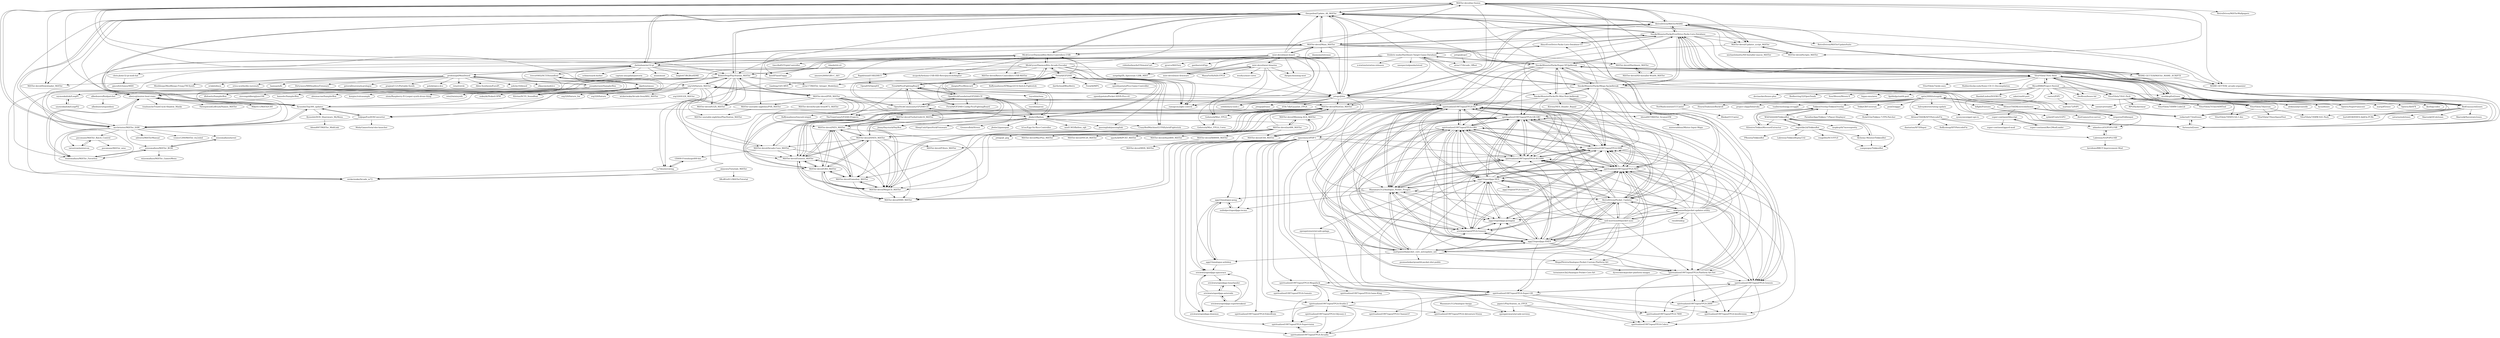digraph G {
"MiSTer-devel/mr-fusion" -> "theypsilon/Update_All_MiSTer"
"MiSTer-devel/mr-fusion" -> "flynnsbit/Top300_updates"
"MiSTer-devel/mr-fusion" -> "RetroDriven/MiSTerMAME"
"MiSTer-devel/mr-fusion" -> "mrchrisster/MiSTer_SAM"
"MiSTer-devel/mr-fusion" -> "MiSTer-devel/Downloader_MiSTer"
"MiSTer-devel/mr-fusion" -> "MiSTer-devel/SD-Installer-Win64_MiSTer"
"MiSTer-devel/mr-fusion" -> "srg320/Saturn_MiSTer"
"MiSTer-devel/mr-fusion" -> "MiSTer-devel/Updater_script_MiSTer"
"MiSTer-devel/mr-fusion" -> "MiSTer-devel/Scripts_MiSTer"
"MiSTer-devel/mr-fusion" -> "RobertPeip/PlayStation_MiSTer"
"MiSTer-devel/mr-fusion" -> "RetroDriven/MiSTerWallpapers"
"MiSTer-devel/mr-fusion" -> "MAME-GETTER/_arcade-organizer"
"MiSTer-devel/mr-fusion" -> "bbond007/MiSTer_ScummVM"
"MiSTer-devel/mr-fusion" -> "MiSTer-devel/NeoGeo_MiSTer"
"MiSTer-devel/mr-fusion" -> "MiSTer-unstable-nightlies/PSX_MiSTer"
"MiSTer-devel/Main_MiSTer" -> "theypsilon/Update_All_MiSTer"
"MiSTer-devel/Main_MiSTer" -> "dwhinham/mt32-pi"
"MiSTer-devel/Main_MiSTer" -> "SmokeMonsterPacks/EverDrive-Packs-Lists-Database"
"MiSTer-devel/Main_MiSTer" -> "mist-devel/mist-board"
"MiSTer-devel/Main_MiSTer" -> "MiSTer-devel/Hardware_MiSTer"
"MiSTer-devel/Main_MiSTer" -> "SmokeMonsterPacks/Super-NT-Jailbreak"
"MiSTer-devel/Main_MiSTer" -> "RobertPeip/PlayStation_MiSTer"
"MiSTer-devel/Main_MiSTer" -> "ramapcsx2/gbs-control" ["e"=1]
"MiSTer-devel/Main_MiSTer" -> "MiSTer-devel/mr-fusion"
"MiSTer-devel/Main_MiSTer" -> "sanni/cartreader" ["e"=1]
"MiSTer-devel/Main_MiSTer" -> "jotego/jtbin"
"MiSTer-devel/Main_MiSTer" -> "RetroDriven/MiSTerMAME"
"MiSTer-devel/Main_MiSTer" -> "danmons/retronas" ["e"=1]
"MiSTer-devel/Main_MiSTer" -> "keirf/FlashFloppy" ["e"=1]
"MiSTer-devel/Main_MiSTer" -> "MickGyver/DaemonBite-Retro-Controllers-USB"
"mist-devel/mist-binaries" -> "mist-devel/mist-firmware"
"mist-devel/mist-binaries" -> "mist-devel/mist-board"
"mist-devel/mist-binaries" -> "Gehstock/Mist_FPGA"
"mist-devel/mist-binaries" -> "Gehstock/Mist_FPGA_Cores"
"mist-devel/mist-binaries" -> "ManuFerHi/SiDi-FPGA"
"mist-devel/mist-binaries" -> "jotego/jtbin"
"mist-devel/mist-binaries" -> "rkrajnc/minimig-mist"
"mist-devel/mist-binaries" -> "wsoltys/mist-cores"
"mist-devel/mist-binaries" -> "sorgelig/ZX_Spectrum-128K_MIST"
"mist-devel/mist-board" -> "mist-devel/mist-binaries"
"mist-devel/mist-board" -> "mist-devel/mist-firmware"
"mist-devel/mist-board" -> "rkrajnc/minimig-mist"
"mist-devel/mist-board" -> "Gehstock/Mist_FPGA"
"mist-devel/mist-board" -> "MiSTer-devel/Hardware_MiSTer"
"mist-devel/mist-board" -> "robinhedwards/UltimateCart" ["e"=1]
"mist-devel/mist-board" -> "MiSTer-devel/Main_MiSTer"
"mist-devel/mist-board" -> "RetroDriven/MiSTerMAME"
"mist-devel/mist-board" -> "jotego/jtbin"
"mist-devel/mist-board" -> "theypsilon/Update_All_MiSTer"
"mist-devel/mist-board" -> "sebdel/mra-tools-c"
"mist-devel/mist-board" -> "keirf/FlashFloppy" ["e"=1]
"mist-devel/mist-board" -> "gyurco/MiSTery" ["e"=1]
"mist-devel/mist-board" -> "sorgelig/ZX_Spectrum-128K_MIST"
"mist-devel/mist-board" -> "gardners/c65gs"
"mist-devel/mist-firmware" -> "mist-devel/mist-binaries"
"dwhinham/mt32-pi" -> "theypsilon/Update_All_MiSTer"
"dwhinham/mt32-pi" -> "munt/munt" ["e"=1]
"dwhinham/mt32-pi" -> "flynnsbit/Top300_updates"
"dwhinham/mt32-pi" -> "hoglet67/RGBtoHDMI" ["e"=1]
"dwhinham/mt32-pi" -> "ramapcsx2/gbs-control" ["e"=1]
"dwhinham/mt32-pi" -> "chris-jh/mt32-pi-midi-hat"
"dwhinham/mt32-pi" -> "MiSTer-devel/Main_MiSTer"
"dwhinham/mt32-pi" -> "probonopd/MiniDexed"
"dwhinham/mt32-pi" -> "MickGyver/DaemonBite-Retro-Controllers-USB"
"dwhinham/mt32-pi" -> "schlae/snark-barker" ["e"=1]
"dwhinham/mt32-pi" -> "captain-amygdala/pistorm" ["e"=1]
"dwhinham/mt32-pi" -> "keirf/FlashFloppy" ["e"=1]
"dwhinham/mt32-pi" -> "RobertPeip/PlayStation_MiSTer"
"dwhinham/mt32-pi" -> "Voljega/ExoDOSConverter"
"dwhinham/mt32-pi" -> "trevor0402/SC55Soundfont"
"MiSTer-devel/Hardware_MiSTer" -> "MiSTer-devel/SD-Installer-Win64_MiSTer"
"MiSTer-devel/Hardware_MiSTer" -> "MiSTer-devel/mr-fusion"
"MiSTer-devel/TurboGrafx16_MiSTer" -> "MiSTer-devel/Genesis_MiSTer"
"MiSTer-devel/TurboGrafx16_MiSTer" -> "MiSTer-devel/MegaCD_MiSTer"
"MiSTer-devel/TurboGrafx16_MiSTer" -> "MiSTer-devel/SMS_MiSTer"
"MiSTer-devel/TurboGrafx16_MiSTer" -> "MiSTer-devel/NeoGeo_MiSTer"
"MiSTer-devel/TurboGrafx16_MiSTer" -> "MiSTer-devel/NES_MiSTer"
"MickGyver/DaemonBite-Arcade-Encoder" -> "MickGyver/DaemonBite-Retro-Controllers-USB"
"MickGyver/DaemonBite-Arcade-Encoder" -> "MiSTer-devel/Retro-Controllers-USB-MiSTer"
"MickGyver/DaemonBite-Arcade-Encoder" -> "jotego/jtbin"
"MickGyver/DaemonBite-Arcade-Encoder" -> "Raphfriend/USB2DB15"
"MickGyver/DaemonBite-Arcade-Encoder" -> "FeralAI/PicoFightingBoard"
"MickGyver/DaemonBite-Arcade-Encoder" -> "theypsilon/Update_All_MiSTer"
"MickGyver/DaemonBite-Arcade-Encoder" -> "CrazyRedMachine/LUFAHybridFightstick"
"MickGyver/DaemonBite-Arcade-Encoder" -> "ramapcsx2/gbs-control" ["e"=1]
"MickGyver/DaemonBite-Arcade-Encoder" -> "MAME-GETTER/MiSTer_MAME_SCRIPTS"
"MickGyver/DaemonBite-Arcade-Encoder" -> "FeralAI/GP2040"
"MickGyver/DaemonBite-Arcade-Encoder" -> "mcgurk/Arduino-USB-HID-RetroJoystickAdapter"
"MickGyver/DaemonBite-Arcade-Encoder" -> "mrchrisster/MiSTer_SAM"
"Myself086/Project-Nested" -> "VitorVilela7/SA1-Root"
"Myself086/Project-Nested" -> "redacted173/sd2snes"
"Myself086/Project-Nested" -> "furious/sd2snes"
"Myself086/Project-Nested" -> "rasteri/PiPU"
"Myself086/Project-Nested" -> "mrehkopf/sd2snes"
"Myself086/Project-Nested" -> "fgsfdsfgs/sm64-port" ["e"=1]
"Myself086/Project-Nested" -> "RandalLinden/DOOM-FX" ["e"=1]
"Myself086/Project-Nested" -> "mkst/sm64-port" ["e"=1]
"Myself086/Project-Nested" -> "Redherring32/OpenTendo" ["e"=1]
"Myself086/Project-Nested" -> "SourMesen/Mesen-S" ["e"=1]
"Myself086/Project-Nested" -> "devinacker/bsnes-plus" ["e"=1]
"Myself086/Project-Nested" -> "VitorVilela7/fastrom"
"Myself086/Project-Nested" -> "higan-emu/ares" ["e"=1]
"Myself086/Project-Nested" -> "DerKoun/bsnes-hd" ["e"=1]
"Myself086/Project-Nested" -> "VitorVilela7/SA1-Pack"
"Raphfriend/USB2DB15" -> "tianfeng33/O-MVS"
"Raphfriend/USB2DB15" -> "OpenJVS/OpenJVS"
"bbond007/MiSTer_ScummVM" -> "misteraddons/Mister-Input-Maps"
"FeralAI/GP2040" -> "OpenStickFoundation/GP2040-CE"
"FeralAI/GP2040" -> "OpenStickCommunity/GP2040-CE"
"FeralAI/GP2040" -> "FeralAI/PicoFightingBoard"
"FeralAI/GP2040" -> "jfedor2/flatbox"
"FeralAI/GP2040" -> "MickGyver/DaemonBite-Retro-Controllers-USB"
"FeralAI/GP2040" -> "MickGyver/DaemonBite-Arcade-Encoder"
"FeralAI/GP2040" -> "speedypotato/Pico-Game-Controller"
"FeralAI/GP2040" -> "passinglink/passinglink"
"FeralAI/GP2040" -> "dangiu/PicoMemcard" ["e"=1]
"FeralAI/GP2040" -> "ramapcsx2/gbs-control" ["e"=1]
"FeralAI/GP2040" -> "fluffymadness/ATMega32U4-Switch-Fightstick" ["e"=1]
"FeralAI/GP2040" -> "CrazyRedMachine/LUFAHybridFightstick"
"FeralAI/GP2040" -> "darthcloud/BlueRetro" ["e"=1]
"FeralAI/GP2040" -> "FeralAI/MPG"
"FeralAI/GP2040" -> "FeralAI/GP2040-Config-PicoFightingBoard"
"SmokeMonsterPacks/Super-NT-Jailbreak" -> "SmokeMonsterPacks/Mega-Sg-Jailbreak"
"SmokeMonsterPacks/Super-NT-Jailbreak" -> "SmokeMonsterPacks/Nt-Mini-Noir-Jailbreak"
"SmokeMonsterPacks/Super-NT-Jailbreak" -> "SmokeMonsterPacks/EverDrive-Packs-Lists-Database"
"SmokeMonsterPacks/Super-NT-Jailbreak" -> "mrehkopf/sd2snes"
"SmokeMonsterPacks/Super-NT-Jailbreak" -> "spiritualized1997/openFPGA-GB-GBC"
"SmokeMonsterPacks/Super-NT-Jailbreak" -> "RedGuyyyy/sd2snes"
"SmokeMonsterPacks/Super-NT-Jailbreak" -> "spiritualized1997/openFPGA-GBA"
"SmokeMonsterPacks/Super-NT-Jailbreak" -> "frederic-mahe/Hardware-Target-Game-Database"
"SmokeMonsterPacks/Super-NT-Jailbreak" -> "RetroDriven/Pocket_Updater"
"SmokeMonsterPacks/Super-NT-Jailbreak" -> "furious/sd2snes"
"SmokeMonsterPacks/Super-NT-Jailbreak" -> "theypsilon/Update_All_MiSTer"
"SmokeMonsterPacks/Super-NT-Jailbreak" -> "Mazamars312/Analogue_Pocket_Neogeo"
"SmokeMonsterPacks/Super-NT-Jailbreak" -> "spiritualized1997/openFPGA-GG"
"SmokeMonsterPacks/Super-NT-Jailbreak" -> "VitorVilela7/SA1-Root"
"SmokeMonsterPacks/Super-NT-Jailbreak" -> "spiritualized1997/openFPGA-SMS"
"OpenStickCommunity/GP2040-CE" -> "OpenStickFoundation/GP2040-CE"
"OpenStickCommunity/GP2040-CE" -> "FeralAI/GP2040"
"OpenStickCommunity/GP2040-CE" -> "TheTrainGoes/GP2040-Projects"
"OpenStickCommunity/GP2040-CE" -> "FeralAI/PicoFightingBoard"
"OpenStickCommunity/GP2040-CE" -> "jfedor2/flatbox"
"OpenStickCommunity/GP2040-CE" -> "fluffymadness/tinyusb-xinput"
"mrehkopf/sd2snes" -> "RedGuyyyy/sd2snes"
"mrehkopf/sd2snes" -> "SmokeMonsterPacks/EverDrive-Packs-Lists-Database"
"mrehkopf/sd2snes" -> "marqs85/ossc" ["e"=1]
"mrehkopf/sd2snes" -> "SmokeMonsterPacks/Super-NT-Jailbreak"
"mrehkopf/sd2snes" -> "borti4938/SNES-AddOn-PCBs" ["e"=1]
"mrehkopf/sd2snes" -> "furious/sd2snes"
"mrehkopf/sd2snes" -> "Optiroc/libSFX" ["e"=1]
"mrehkopf/sd2snes" -> "redacted173/sd2snes"
"mrehkopf/sd2snes" -> "VitorVilela7/SA1-Root"
"mrehkopf/sd2snes" -> "ikorb/gcvideo" ["e"=1]
"mrehkopf/sd2snes" -> "sanni/cartreader" ["e"=1]
"mrehkopf/sd2snes" -> "alekmaul/pvsneslib" ["e"=1]
"mrehkopf/sd2snes" -> "byuu/bsnes" ["e"=1]
"mrehkopf/sd2snes" -> "Optiroc/SuperFamiconv" ["e"=1]
"mrehkopf/sd2snes" -> "ramapcsx2/gbs-control" ["e"=1]
"josephernest/SamplerBox" -> "hansehv/SamplerBox"
"josephernest/SamplerBox" -> "albedozero/fluidpatcher"
"josephernest/SamplerBox" -> "alexmacrae/SamplerBox"
"josephernest/SamplerBox" -> "rsta2/minisynth"
"josephernest/SamplerBox" -> "korginc/volcasample" ["e"=1]
"josephernest/SamplerBox" -> "otem/Raspberry-Pi-Looper-synth-drum-thing" ["e"=1]
"josephernest/SamplerBox" -> "probonopd/MiniDexed"
"josephernest/SamplerBox" -> "szymonkaliski/LoopPI"
"josephernest/SamplerBox" -> "dhilowitz/SamplerBox"
"josephernest/SamplerBox" -> "stevengoldberg/juno106" ["e"=1]
"Kiloutre/TekkenMovesetExtractor" -> "TekkenOverlay/TekkenOverlay"
"Aleyr/EverDrive-Packs-Lists-Database-UI" -> "frederic-mahe/Hardware-Target-Game-Database"
"Aleyr/EverDrive-Packs-Lists-Database-UI" -> "SmokeMonsterPacks/EverDrive-Packs-Lists-Database"
"RetroDriven/Pocket_Updater" -> "Mazamars312/Analogue_Pocket_Neogeo"
"RetroDriven/Pocket_Updater" -> "agg23/openfpga-NES"
"RetroDriven/Pocket_Updater" -> "agg23/openfpga-SNES"
"RetroDriven/Pocket_Updater" -> "ericlewis/openFPGA-Genesis"
"RetroDriven/Pocket_Updater" -> "spiritualized1997/openFPGA-GBA"
"RetroDriven/Pocket_Updater" -> "spiritualized1997/openFPGA-GB-GBC"
"RetroDriven/Pocket_Updater" -> "neil-morrison44/pocket-sync"
"RetroDriven/Pocket_Updater" -> "spiritualized1997/openFPGA-NES"
"RetroDriven/Pocket_Updater" -> "spiritualized1997/openFPGA-GG"
"RetroDriven/Pocket_Updater" -> "spiritualized1997/openFPGA-SMS"
"RetroDriven/Pocket_Updater" -> "mattpannella/pocket_core_autoupdate_net"
"RetroDriven/Pocket_Updater" -> "mattpannella/pocket-updater-utility"
"RetroDriven/Pocket_Updater" -> "spiritualized1997/openFPGA-SG1000"
"RetroDriven/Pocket_Updater" -> "agg23/openfpga-pcengine"
"RetroDriven/Pocket_Updater" -> "MegaZXretro/Analogue-Pocket-Custom-Platform-Art"
"SmokeMonsterPacks/EverDrive-Packs-Lists-Database" -> "SmokeMonsterPacks/Mega-Sg-Jailbreak"
"SmokeMonsterPacks/EverDrive-Packs-Lists-Database" -> "SmokeMonsterPacks/Super-NT-Jailbreak"
"SmokeMonsterPacks/EverDrive-Packs-Lists-Database" -> "RetroDriven/MiSTerMAME"
"SmokeMonsterPacks/EverDrive-Packs-Lists-Database" -> "theypsilon/Update_All_MiSTer"
"SmokeMonsterPacks/EverDrive-Packs-Lists-Database" -> "Aleyr/EverDrive-Packs-Lists-Database-UI"
"SmokeMonsterPacks/EverDrive-Packs-Lists-Database" -> "mrehkopf/sd2snes"
"SmokeMonsterPacks/EverDrive-Packs-Lists-Database" -> "furious/sd2snes"
"SmokeMonsterPacks/EverDrive-Packs-Lists-Database" -> "RedGuyyyy/sd2snes"
"SmokeMonsterPacks/EverDrive-Packs-Lists-Database" -> "SmokeMonsterPacks/Nt-Mini-Noir-Jailbreak"
"SmokeMonsterPacks/EverDrive-Packs-Lists-Database" -> "MiSTer-devel/Updater_script_MiSTer"
"SmokeMonsterPacks/EverDrive-Packs-Lists-Database" -> "VitorVilela7/SA1-Root"
"SmokeMonsterPacks/EverDrive-Packs-Lists-Database" -> "MiSTer-devel/Main_MiSTer"
"SmokeMonsterPacks/EverDrive-Packs-Lists-Database" -> "MickGyver/DaemonBite-Retro-Controllers-USB"
"SmokeMonsterPacks/EverDrive-Packs-Lists-Database" -> "RetroDriven/MiSTerUpdateSuite"
"SmokeMonsterPacks/EverDrive-Packs-Lists-Database" -> "MAME-GETTER/MiSTer_MAME_SCRIPTS"
"VitorVilela7/SA1-Root" -> "VitorVilela7/fastrom"
"VitorVilela7/SA1-Root" -> "VitorVilela7/SA1-Pack"
"VitorVilela7/SA1-Root" -> "SmokeMonsterPacks/EverDrive-Packs-Lists-Database"
"VitorVilela7/SA1-Root" -> "SmokeMonsterPacks/Mega-Sg-Jailbreak"
"VitorVilela7/SA1-Root" -> "redacted173/sd2snes"
"VitorVilela7/SA1-Root" -> "DerKoun/bsnes-hd" ["e"=1]
"VitorVilela7/SA1-Root" -> "mrehkopf/sd2snes"
"VitorVilela7/SA1-Root" -> "SmokeMonsterPacks/Super-NT-Jailbreak"
"VitorVilela7/SA1-Root" -> "Myself086/Project-Nested"
"VitorVilela7/SA1-Root" -> "VitorVilela7/SMW-SA1-Pack"
"VitorVilela7/SA1-Root" -> "furious/sd2snes"
"VitorVilela7/SA1-Root" -> "VitorVilela7/wide-snes" ["e"=1]
"VitorVilela7/SA1-Root" -> "jotego/jtbin"
"VitorVilela7/SA1-Root" -> "devinacker/bsnes-plus" ["e"=1]
"VitorVilela7/SA1-Root" -> "Rubberduckycooly/Sonic-CD-11-Decompilation" ["e"=1]
"VitorVilela7/fastrom" -> "VitorVilela7/SA1-Root"
"VitorVilela7/fastrom" -> "VitorVilela7/SA1-Pack"
"VitorVilela7/fastrom" -> "VitorVilela7/SMW-SA1-Pack"
"VitorVilela7/fastrom" -> "VitorVilela7/SNES-SA-1-doc"
"VitorVilela7/fastrom" -> "VitorVilela7/SnesSpeedTest" ["e"=1]
"spiritualized1997/openFPGA-GB-GBC" -> "spiritualized1997/openFPGA-GBA"
"spiritualized1997/openFPGA-GB-GBC" -> "spiritualized1997/openFPGA-GG"
"spiritualized1997/openFPGA-GB-GBC" -> "spiritualized1997/openFPGA-SMS"
"spiritualized1997/openFPGA-GB-GBC" -> "spiritualized1997/openFPGA-SG1000"
"spiritualized1997/openFPGA-GB-GBC" -> "Mazamars312/Analogue_Pocket_Neogeo"
"spiritualized1997/openFPGA-GB-GBC" -> "spiritualized1997/openFPGA-NES"
"spiritualized1997/openFPGA-GB-GBC" -> "agg23/openfpga-SNES"
"spiritualized1997/openFPGA-GB-GBC" -> "agg23/openfpga-NES"
"spiritualized1997/openFPGA-GB-GBC" -> "ericlewis/openFPGA-Genesis"
"spiritualized1997/openFPGA-GB-GBC" -> "mattpannella/pocket_core_autoupdate_net"
"spiritualized1997/openFPGA-GB-GBC" -> "RetroDriven/Pocket_Updater"
"spiritualized1997/openFPGA-GB-GBC" -> "spiritualized1997/openFPGA-Platform-Art-Set"
"spiritualized1997/openFPGA-GB-GBC" -> "spiritualized1997/openFPGA-Genesis"
"spiritualized1997/openFPGA-GB-GBC" -> "spiritualized1997/openFPGA-Super-GB"
"spiritualized1997/openFPGA-GB-GBC" -> "agg23/openfpga-pcengine"
"spiritualized1997/openFPGA-GBA" -> "spiritualized1997/openFPGA-GB-GBC"
"spiritualized1997/openFPGA-GBA" -> "spiritualized1997/openFPGA-GG"
"spiritualized1997/openFPGA-GBA" -> "spiritualized1997/openFPGA-SMS"
"spiritualized1997/openFPGA-GBA" -> "spiritualized1997/openFPGA-SG1000"
"spiritualized1997/openFPGA-GBA" -> "Mazamars312/Analogue_Pocket_Neogeo"
"spiritualized1997/openFPGA-GBA" -> "agg23/openfpga-SNES"
"spiritualized1997/openFPGA-GBA" -> "spiritualized1997/openFPGA-NES"
"spiritualized1997/openFPGA-GBA" -> "agg23/openfpga-NES"
"spiritualized1997/openFPGA-GBA" -> "ericlewis/openFPGA-Genesis"
"spiritualized1997/openFPGA-GBA" -> "mattpannella/pocket_core_autoupdate_net"
"spiritualized1997/openFPGA-GBA" -> "RetroDriven/Pocket_Updater"
"spiritualized1997/openFPGA-GBA" -> "spiritualized1997/openFPGA-Genesis"
"spiritualized1997/openFPGA-GBA" -> "spiritualized1997/openFPGA-Platform-Art-Set"
"spiritualized1997/openFPGA-GBA" -> "agg23/openfpga-pcengine"
"spiritualized1997/openFPGA-GBA" -> "spacemen3/PDP-1"
"roguelike2d/TekkenBot" -> "WAZAAAAA0/TekkenBot"
"roguelike2d/TekkenBot" -> "rougelite/SCUFFLE"
"roguelike2d/TekkenBot" -> "PRoosta/TekkenBot"
"roguelike2d/TekkenBot" -> "compsyguy/TekkenBot"
"roguelike2d/TekkenBot" -> "Alchemy-Meister/TekkenBot"
"roguelike2d/TekkenBot" -> "TekkenOverlay/TekkenOverlay"
"roguelike2d/TekkenBot" -> "Labreezy/TekkenReplayUtil"
"probonopd/MiniDexed" -> "dwhinham/mt32-pi"
"probonopd/MiniDexed" -> "eclab/edisyn" ["e"=1]
"probonopd/MiniDexed" -> "erica-synths/diy-eurorack" ["e"=1]
"probonopd/MiniDexed" -> "rsta2/minisynth"
"probonopd/MiniDexed" -> "laamaa/m8c" ["e"=1]
"probonopd/MiniDexed" -> "Dirtywave/M8HeadlessFirmware" ["e"=1]
"probonopd/MiniDexed" -> "peterall/eurorack-prologue" ["e"=1]
"probonopd/MiniDexed" -> "prajwal1121/Portable-Synth" ["e"=1]
"probonopd/MiniDexed" -> "polykit/pico-dco" ["e"=1]
"probonopd/MiniDexed" -> "rsta2/circle" ["e"=1]
"probonopd/MiniDexed" -> "Allen-Synthesis/EuroPi" ["e"=1]
"probonopd/MiniDexed" -> "asb2m10/dexed" ["e"=1]
"probonopd/MiniDexed" -> "elkayem/midi2cv" ["e"=1]
"probonopd/MiniDexed" -> "josephernest/SamplerBox"
"probonopd/MiniDexed" -> "Meebleeps/MeeBleeps-Freaq-FM-Synth" ["e"=1]
"trevor0402/SC55Soundfont" -> "skjelten/emusc"
"trevor0402/SC55Soundfont" -> "Kitrinx/SC55_Soundfont"
"trevor0402/SC55Soundfont" -> "flynnsbit/Top300_updates"
"Voljega/ExoDOSConverter" -> "flynnsbit/Top300_updates"
"Voljega/ExoDOSConverter" -> "MobyGamer/total-dos-launcher"
"Voljega/ExoDOSConverter" -> "mrchrisster/MiSTer_SAM"
"frederic-mahe/Hardware-Target-Game-Database" -> "Aleyr/EverDrive-Packs-Lists-Database-UI"
"frederic-mahe/Hardware-Target-Game-Database" -> "theypsilon/Update_All_MiSTer"
"frederic-mahe/Hardware-Target-Game-Database" -> "atrac17/MiSTer_Integer_Modelines"
"frederic-mahe/Hardware-Target-Game-Database" -> "SmokeMonsterPacks/Mega-Sg-Jailbreak"
"frederic-mahe/Hardware-Target-Game-Database" -> "Voljega/ExoDOSConverter"
"frederic-mahe/Hardware-Target-Game-Database" -> "SmokeMonsterPacks/Nt-Mini-Noir-Jailbreak"
"frederic-mahe/Hardware-Target-Game-Database" -> "SmokeMonsterPacks/Super-NT-Jailbreak"
"frederic-mahe/Hardware-Target-Game-Database" -> "atrac17/Arcade_Offset"
"frederic-mahe/Hardware-Target-Game-Database" -> "RobertPeip/PlayStation_MiSTer"
"frederic-mahe/Hardware-Target-Game-Database" -> "wizzomafizzo/MiSTer_Favorites"
"frederic-mahe/Hardware-Target-Game-Database" -> "flynnsbit/Top300_updates"
"frederic-mahe/Hardware-Target-Game-Database" -> "x-station/xstation-releases" ["e"=1]
"frederic-mahe/Hardware-Target-Game-Database" -> "unexpectedpanda/retool" ["e"=1]
"frederic-mahe/Hardware-Target-Game-Database" -> "uberyoji/mister-boot-roms"
"frederic-mahe/Hardware-Target-Game-Database" -> "jotego/jtbin"
"optix2000/totsugeki" -> "AltimorTASDK/strivehitboxes"
"optix2000/totsugeki" -> "tsaibermelon/gg-struggle"
"optix2000/totsugeki" -> "halvnykterist/rating-update"
"optix2000/totsugeki" -> "nirgoren/Eddienput"
"optix2000/totsugeki" -> "TekkenOverlay/TekkenOverlay"
"optix2000/totsugeki" -> "TekkaGB/Unverum"
"optix2000/totsugeki" -> "pond3r/ggpo" ["e"=1]
"optix2000/totsugeki" -> "AltimorTASDK/SFVNetcodeFix"
"optix2000/totsugeki" -> "adanducci/GGPOPLUSR"
"optix2000/totsugeki" -> "hifight/Footsies"
"optix2000/totsugeki" -> "HouraiTeahouse/Backroll" ["e"=1]
"optix2000/totsugeki" -> "NotMadscientist/CCCaster"
"optix2000/totsugeki" -> "jfedor2/flatbox"
"optix2000/totsugeki" -> "OpenStickCommunity/GP2040-CE"
"optix2000/totsugeki" -> "project-slippi/Ishiiruka" ["e"=1]
"Mazamars312/Analogue_Pocket_Neogeo" -> "spiritualized1997/openFPGA-GBA"
"Mazamars312/Analogue_Pocket_Neogeo" -> "spiritualized1997/openFPGA-GB-GBC"
"Mazamars312/Analogue_Pocket_Neogeo" -> "spiritualized1997/openFPGA-GG"
"Mazamars312/Analogue_Pocket_Neogeo" -> "spiritualized1997/openFPGA-SMS"
"Mazamars312/Analogue_Pocket_Neogeo" -> "spiritualized1997/openFPGA-SG1000"
"Mazamars312/Analogue_Pocket_Neogeo" -> "ericlewis/openFPGA-Genesis"
"Mazamars312/Analogue_Pocket_Neogeo" -> "agg23/openfpga-SNES"
"Mazamars312/Analogue_Pocket_Neogeo" -> "agg23/openfpga-NES"
"Mazamars312/Analogue_Pocket_Neogeo" -> "spiritualized1997/openFPGA-NES"
"Mazamars312/Analogue_Pocket_Neogeo" -> "mattpannella/pocket_core_autoupdate_net"
"Mazamars312/Analogue_Pocket_Neogeo" -> "RetroDriven/Pocket_Updater"
"Mazamars312/Analogue_Pocket_Neogeo" -> "agg23/openfpga-pcengine"
"Mazamars312/Analogue_Pocket_Neogeo" -> "nullobject/openfpga-tecmo"
"Mazamars312/Analogue_Pocket_Neogeo" -> "spacemen3/PDP-1"
"Mazamars312/Analogue_Pocket_Neogeo" -> "agg23/analogue-pong"
"spiritualized1997/openFPGA-GG" -> "spiritualized1997/openFPGA-SMS"
"spiritualized1997/openFPGA-GG" -> "spiritualized1997/openFPGA-SG1000"
"spiritualized1997/openFPGA-GG" -> "spiritualized1997/openFPGA-GB-GBC"
"spiritualized1997/openFPGA-GG" -> "spiritualized1997/openFPGA-NES"
"spiritualized1997/openFPGA-GG" -> "spiritualized1997/openFPGA-GBA"
"spiritualized1997/openFPGA-GG" -> "Mazamars312/Analogue_Pocket_Neogeo"
"spiritualized1997/openFPGA-GG" -> "ericlewis/openFPGA-Genesis"
"spiritualized1997/openFPGA-GG" -> "spiritualized1997/openFPGA-Genesis"
"spiritualized1997/openFPGA-GG" -> "agg23/openfpga-NES"
"spiritualized1997/openFPGA-GG" -> "spiritualized1997/openFPGA-Platform-Art-Set"
"spiritualized1997/openFPGA-GG" -> "agg23/openfpga-SNES"
"spiritualized1997/openFPGA-GG" -> "spiritualized1997/openFPGA-Super-GB"
"spiritualized1997/openFPGA-SG1000" -> "spiritualized1997/openFPGA-SMS"
"spiritualized1997/openFPGA-SG1000" -> "spiritualized1997/openFPGA-GG"
"spiritualized1997/openFPGA-SG1000" -> "spiritualized1997/openFPGA-NES"
"spiritualized1997/openFPGA-SG1000" -> "spiritualized1997/openFPGA-GB-GBC"
"spiritualized1997/openFPGA-SG1000" -> "spiritualized1997/openFPGA-GBA"
"spiritualized1997/openFPGA-SG1000" -> "Mazamars312/Analogue_Pocket_Neogeo"
"spiritualized1997/openFPGA-SMS" -> "spiritualized1997/openFPGA-SG1000"
"spiritualized1997/openFPGA-SMS" -> "spiritualized1997/openFPGA-GG"
"spiritualized1997/openFPGA-SMS" -> "spiritualized1997/openFPGA-NES"
"spiritualized1997/openFPGA-SMS" -> "spiritualized1997/openFPGA-GB-GBC"
"spiritualized1997/openFPGA-SMS" -> "spiritualized1997/openFPGA-GBA"
"spiritualized1997/openFPGA-SMS" -> "ericlewis/openFPGA-Genesis"
"spiritualized1997/openFPGA-SMS" -> "Mazamars312/Analogue_Pocket_Neogeo"
"spiritualized1997/openFPGA-SMS" -> "agg23/openfpga-NES"
"spiritualized1997/openFPGA-SMS" -> "spiritualized1997/openFPGA-Genesis"
"speedypotato/Pico-Game-Controller" -> "speedypotato/Pocket-SDVX-Pico-v4"
"theypsilon/Update_All_MiSTer" -> "MiSTer-devel/mr-fusion"
"theypsilon/Update_All_MiSTer" -> "RetroDriven/MiSTerMAME"
"theypsilon/Update_All_MiSTer" -> "RobertPeip/PlayStation_MiSTer"
"theypsilon/Update_All_MiSTer" -> "flynnsbit/Top300_updates"
"theypsilon/Update_All_MiSTer" -> "mrchrisster/MiSTer_SAM"
"theypsilon/Update_All_MiSTer" -> "jotego/jtbin"
"theypsilon/Update_All_MiSTer" -> "SmokeMonsterPacks/EverDrive-Packs-Lists-Database"
"theypsilon/Update_All_MiSTer" -> "MiSTer-devel/Main_MiSTer"
"theypsilon/Update_All_MiSTer" -> "MiSTer-devel/Updater_script_MiSTer"
"theypsilon/Update_All_MiSTer" -> "MiSTer-devel/Downloader_MiSTer"
"theypsilon/Update_All_MiSTer" -> "uberyoji/mister-boot-roms"
"theypsilon/Update_All_MiSTer" -> "MickGyver/DaemonBite-Retro-Controllers-USB"
"theypsilon/Update_All_MiSTer" -> "dwhinham/mt32-pi"
"theypsilon/Update_All_MiSTer" -> "MiSTer-devel/Scripts_MiSTer"
"theypsilon/Update_All_MiSTer" -> "wizzomafizzo/MiSTer_Favorites"
"MiSTer-devel/ao486_MiSTer" -> "MiSTer-devel/Minimig-AGA_MiSTer"
"MiSTer-devel/ao486_MiSTer" -> "MiSTer-devel/C64_MiSTer"
"MiSTer-devel/ao486_MiSTer" -> "MiSTer-devel/MegaCD_MiSTer"
"MiSTer-devel/ao486_MiSTer" -> "MiSTer-devel/Gameboy_MiSTer"
"MiSTer-devel/ao486_MiSTer" -> "jotego/jt_gng"
"MiSTer-devel/ao486_MiSTer" -> "MiSTer-devel/MacPlus_MiSTer"
"MiSTer-devel/ao486_MiSTer" -> "MiSTer-devel/X68000_MiSTer"
"MiSTer-devel/ao486_MiSTer" -> "MiSTer-devel/NeoGeo_MiSTer"
"MiSTer-devel/ao486_MiSTer" -> "MiSTer-devel/VIC20_MiSTer"
"MiSTer-devel/ao486_MiSTer" -> "spark2k06/PCXT_MiSTer"
"MiSTer-devel/ao486_MiSTer" -> "MiSTer-devel/Atari800_MiSTer"
"Mazamars312/Analogue-Amiga" -> "opengateware/arcade-xevious"
"MiSTer-devel/MegaCD_MiSTer" -> "MiSTer-devel/Genesis_MiSTer"
"MiSTer-devel/MegaCD_MiSTer" -> "MiSTer-devel/GBA_MiSTer"
"MiSTer-devel/MegaCD_MiSTer" -> "MiSTer-devel/Gameboy_MiSTer"
"MiSTer-devel/MegaCD_MiSTer" -> "MiSTer-devel/SMS_MiSTer"
"MiSTer-devel/MegaCD_MiSTer" -> "MiSTer-devel/TurboGrafx16_MiSTer"
"MiSTer-devel/MegaCD_MiSTer" -> "MiSTer-devel/NeoGeo_MiSTer"
"MiSTer-devel/NeoGeo_MiSTer" -> "MiSTer-devel/MegaCD_MiSTer"
"MiSTer-devel/NeoGeo_MiSTer" -> "MiSTer-devel/Genesis_MiSTer"
"MiSTer-devel/NeoGeo_MiSTer" -> "MiSTer-devel/TurboGrafx16_MiSTer"
"MiSTer-devel/NeoGeo_MiSTer" -> "MiSTer-devel/GBA_MiSTer"
"MiSTer-devel/NeoGeo_MiSTer" -> "MiSTer-devel/NES_MiSTer"
"MiSTer-devel/NeoGeo_MiSTer" -> "MiSTer-devel/SNES_MiSTer"
"MiSTer-devel/NeoGeo_MiSTer" -> "MiSTer-devel/SMS_MiSTer"
"MiSTer-devel/NeoGeo_MiSTer" -> "MiSTer-devel/C64_MiSTer"
"MiSTer-devel/NeoGeo_MiSTer" -> "MiSTer-devel/Gameboy_MiSTer"
"MiSTer-devel/NeoGeo_MiSTer" -> "MiSTer-devel/Minimig-AGA_MiSTer"
"MiSTer-devel/PSX_MiSTer" -> "RobertPeip/PlayStation_MiSTer"
"MiSTer-devel/PSX_MiSTer" -> "MiSTer-unstable-nightlies/PSX_MiSTer"
"MiSTer-devel/PSX_MiSTer" -> "srg320/Saturn_MiSTer"
"MiSTer-devel/PSX_MiSTer" -> "wickerwaka/Arcade_m72"
"MiSTer-devel/PSX_MiSTer" -> "MiSTer-devel/NeoGeo_MiSTer"
"MiSTer-devel/PSX_MiSTer" -> "MiSTer-devel/S32X_MiSTer"
"MiSTer-devel/PSX_MiSTer" -> "MiSTer-devel/SNES_MiSTer"
"MiSTer-devel/PSX_MiSTer" -> "MiSTer-devel/MegaCD_MiSTer"
"MiSTer-devel/PSX_MiSTer" -> "MiSTer-devel/GBA_MiSTer"
"MiSTer-devel/PSX_MiSTer" -> "MiSTer-devel/NES_MiSTer"
"MiSTer-devel/PSX_MiSTer" -> "MiSTer-devel/Genesis_MiSTer"
"MiSTer-devel/PSX_MiSTer" -> "MiSTer-devel/Arcade-IremM72_MiSTer"
"MiSTer-devel/PSX_MiSTer" -> "MiSTer-devel/TurboGrafx16_MiSTer"
"MiSTer-devel/X68000_MiSTer" -> "MiSTer-devel/MSX_MiSTer"
"RobertPeip/PlayStation_MiSTer" -> "srg320/Saturn_MiSTer"
"RobertPeip/PlayStation_MiSTer" -> "MiSTer-devel/PSX_MiSTer"
"RobertPeip/PlayStation_MiSTer" -> "theypsilon/Update_All_MiSTer"
"RobertPeip/PlayStation_MiSTer" -> "MiSTer-devel/NeoGeo_MiSTer"
"RobertPeip/PlayStation_MiSTer" -> "srg320/Saturn_hw"
"RobertPeip/PlayStation_MiSTer" -> "MiSTer-devel/Downloader_MiSTer"
"RobertPeip/PlayStation_MiSTer" -> "MiSTer-devel/Arcade-Cave_MiSTer"
"RobertPeip/PlayStation_MiSTer" -> "MiSTer-devel/S32X_MiSTer"
"RobertPeip/PlayStation_MiSTer" -> "wickerwaka/Arcade_m72"
"RobertPeip/PlayStation_MiSTer" -> "uberyoji/mister-boot-roms"
"RobertPeip/PlayStation_MiSTer" -> "atrac17/MiSTer_Integer_Modelines"
"RobertPeip/PlayStation_MiSTer" -> "va7deo/zerowing"
"RobertPeip/PlayStation_MiSTer" -> "MiSTer-devel/Genesis_MiSTer"
"RobertPeip/PlayStation_MiSTer" -> "mrchrisster/MiSTer_SAM"
"RobertPeip/PlayStation_MiSTer" -> "MiSTer-unstable-nightlies/PlayStation_MiSTer"
"SmokeMonsterPacks/Mega-Sg-Jailbreak" -> "SmokeMonsterPacks/Super-NT-Jailbreak"
"SmokeMonsterPacks/Mega-Sg-Jailbreak" -> "SmokeMonsterPacks/Nt-Mini-Noir-Jailbreak"
"SmokeMonsterPacks/Mega-Sg-Jailbreak" -> "SmokeMonsterPacks/EverDrive-Packs-Lists-Database"
"SmokeMonsterPacks/Mega-Sg-Jailbreak" -> "spiritualized1997/openFPGA-GB-GBC"
"SmokeMonsterPacks/Mega-Sg-Jailbreak" -> "spiritualized1997/openFPGA-NES"
"SmokeMonsterPacks/Mega-Sg-Jailbreak" -> "theypsilon/Update_All_MiSTer"
"SmokeMonsterPacks/Mega-Sg-Jailbreak" -> "Aleyr/EverDrive-Packs-Lists-Database-UI"
"SmokeMonsterPacks/Mega-Sg-Jailbreak" -> "furious/sd2snes"
"SmokeMonsterPacks/Mega-Sg-Jailbreak" -> "frederic-mahe/Hardware-Target-Game-Database"
"SmokeMonsterPacks/Mega-Sg-Jailbreak" -> "redacted173/sd2snes"
"SmokeMonsterPacks/Mega-Sg-Jailbreak" -> "RetroDriven/Pocket_Updater"
"SmokeMonsterPacks/Mega-Sg-Jailbreak" -> "spiritualized1997/openFPGA-GBA"
"SmokeMonsterPacks/Mega-Sg-Jailbreak" -> "spiritualized1997/openFPGA-SG1000"
"SmokeMonsterPacks/Mega-Sg-Jailbreak" -> "spiritualized1997/openFPGA-SMS"
"SmokeMonsterPacks/Mega-Sg-Jailbreak" -> "VitorVilela7/SA1-Root"
"alanswx/Tutorials_MiSTer" -> "SKuRGe911/MiSTerTutorial"
"alanswx/Tutorials_MiSTer" -> "wickerwaka/Arcade_m72"
"flynnsbit/Top300_updates" -> "uberyoji/mister-boot-roms"
"flynnsbit/Top300_updates" -> "Voljega/ExoDOSConverter"
"flynnsbit/Top300_updates" -> "bbond007/MiSTer_ScummVM"
"flynnsbit/Top300_updates" -> "mrchrisster/MiSTer_SAM"
"flynnsbit/Top300_updates" -> "theypsilon/Update_All_MiSTer"
"flynnsbit/Top300_updates" -> "flynnsbit/DOS_Shareware_MyMenu"
"jotego/jtbin" -> "RetroDriven/MiSTerMAME"
"jotego/jtbin" -> "srg320/Saturn_MiSTer"
"jotego/jtbin" -> "theypsilon/Update_All_MiSTer"
"jotego/jtbin" -> "jotego/jtframe"
"jotego/jtbin" -> "MiSTer-devel/Arcade-Cave_MiSTer"
"jotego/jtbin" -> "MiSTer-devel/NeoGeo_MiSTer"
"jotego/jtbin" -> "spiritualized1997/openFPGA-NES"
"jotego/jtbin" -> "d18c7db/Gauntlet_FPGA"
"jotego/jtbin" -> "MiSTer-devel/S32X_MiSTer"
"jotego/jtbin" -> "sebdel/mra-tools-c"
"jotego/jtbin" -> "spiritualized1997/openFPGA-GG"
"jotego/jtbin" -> "spiritualized1997/openFPGA-SG1000"
"jotego/jtbin" -> "MiSTer-devel/MegaCD_MiSTer"
"pgate1/PlayStation_on_FPGA" -> "spiritualized1997/openFPGA-Coleco"
"pgate1/PlayStation_on_FPGA" -> "opengateware/arcade-xevious"
"pgate1/PlayStation_on_FPGA" -> "spiritualized1997/openFPGA-7800"
"skjelten/emusc" -> "Kitrinx/SC55_Soundfont"
"skjelten/emusc" -> "trevor0402/SC55Soundfont"
"skjelten/emusc" -> "nukeykt/Nuked-OPM" ["e"=1]
"srg320/Saturn_MiSTer" -> "wickerwaka/Arcade-IremM92_MiSTer"
"srg320/Saturn_MiSTer" -> "srg320/Saturn_hw"
"srg320/Saturn_MiSTer" -> "srg320/S32X_MiSTer"
"srg320/Saturn_MiSTer" -> "RobertPeip/PlayStation_MiSTer"
"srg320/Saturn_MiSTer" -> "uberyoji/mister-boot-roms"
"srg320/Saturn_MiSTer" -> "MiSTer-devel/Arcade-Cave_MiSTer"
"srg320/Saturn_MiSTer" -> "va7deo/zerowing"
"srg320/Saturn_MiSTer" -> "MiSTer-devel/PSX_MiSTer"
"srg320/Saturn_MiSTer" -> "MiSTer-devel/S32X_MiSTer"
"srg320/Saturn_MiSTer" -> "wickerwaka/Arcade_m72"
"srg320/Saturn_MiSTer" -> "srg320/Saturn"
"srg320/Saturn_MiSTer" -> "jotego/jtbin"
"uberyoji/mister-boot-roms" -> "wizzomafizzo/MiSTer_Favorites"
"uberyoji/mister-boot-roms" -> "flynnsbit/Top300_updates"
"uberyoji/mister-boot-roms" -> "ThreepwoodLeBrush/Names_MiSTer"
"uberyoji/mister-boot-roms" -> "MikeS11/MiSTerCRT"
"uberyoji/mister-boot-roms" -> "trashuncle/TrashUncle-Shadow_Masks"
"va7deo/zerowing" -> "GX400-Friends/gx400-bin"
"va7deo/zerowing" -> "wickerwaka/Arcade_m72"
"super-continent/Rev2ModLoader" -> "super-continent/bbscript"
"FeralAI/PicoFightingBoard" -> "OpenStickFoundation/GP2040-CE"
"FeralAI/PicoFightingBoard" -> "FeralAI/GP2040-Config-PicoFightingBoard"
"FeralAI/PicoFightingBoard" -> "FeralAI/GP2040"
"FeralAI/PicoFightingBoard" -> "jfedor2/flatbox"
"FeralAI/PicoFightingBoard" -> "OpenStickCommunity/GP2040-CE"
"FeralAI/PicoFightingBoard" -> "TheTrainGoes/GP2040-Projects"
"FeralAI/PicoFightingBoard" -> "MickGyver/DaemonBite-Arcade-Encoder"
"TekkenOverlay/TekkenOverlay" -> "Kiloutre/TekkenMovesetExtractor"
"TekkenOverlay/TekkenOverlay" -> "WAZAAAAA0/TekkenBot"
"TekkenOverlay/TekkenOverlay" -> "ParadiseAigo/Tekken-7-Player-Displayer"
"TekkenOverlay/TekkenOverlay" -> "KulaGGin/Tekken-7-FPS-Patcher"
"AltimorTASDK/SFVNetcodeFix" -> "fluffysheap/SFVNetcodeFix"
"AltimorTASDK/SFVNetcodeFix" -> "adanducci/GGPOPLUSR"
"AltimorTASDK/SFVNetcodeFix" -> "Labreezy/GGPOPLUSR"
"AltimorTASDK/SFVNetcodeFix" -> "dantarion/SF5DInput"
"OpenStickFoundation/GP2040-CE" -> "OpenStickCommunity/GP2040-CE"
"OpenStickFoundation/GP2040-CE" -> "FeralAI/PicoFightingBoard"
"OpenStickFoundation/GP2040-CE" -> "FeralAI/GP2040"
"OpenStickFoundation/GP2040-CE" -> "TheTrainGoes/GP2040-Projects"
"OpenStickFoundation/GP2040-CE" -> "jfedor2/flatbox"
"OpenStickFoundation/GP2040-CE" -> "SleepUnit/OpenStickFirmware"
"OpenStickFoundation/GP2040-CE" -> "JonnyHaystack/HayBox" ["e"=1]
"OpenStickFoundation/GP2040-CE" -> "FeralAI/GP2040-Config-PicoFightingBoard"
"GX400-Friends/gx400-bin" -> "va7deo/zerowing"
"MegaZXretro/Analogue-Pocket-Custom-Platform-Art" -> "spiritualized1997/openFPGA-Platform-Art-Set"
"MegaZXretro/Analogue-Pocket-Custom-Platform-Art" -> "terminator2k2/Analogue-Pocket-Core-Art"
"MegaZXretro/Analogue-Pocket-Custom-Platform-Art" -> "dyreschlock/pocket-platform-images"
"MiSTer-devel/Arcade-Cave_MiSTer" -> "MiSTer-devel/MegaCD_MiSTer"
"MiSTer-devel/Arcade-Cave_MiSTer" -> "GX400-Friends/gx400-bin"
"MiSTer-devel/Arcade-Cave_MiSTer" -> "MiSTer-devel/TurboGrafx16_MiSTer"
"MiSTer-devel/Arcade-Cave_MiSTer" -> "MiSTer-devel/Genesis_MiSTer"
"MiSTer-devel/SNES_MiSTer" -> "MiSTer-devel/NES_MiSTer"
"MiSTer-devel/SNES_MiSTer" -> "MiSTer-devel/Genesis_MiSTer"
"MiSTer-devel/SNES_MiSTer" -> "MiSTer-devel/MegaCD_MiSTer"
"MiSTer-devel/SNES_MiSTer" -> "MiSTer-devel/GBA_MiSTer"
"MiSTer-devel/SNES_MiSTer" -> "MiSTer-devel/Gameboy_MiSTer"
"MiSTer-devel/SNES_MiSTer" -> "MiSTer-devel/NeoGeo_MiSTer"
"MiSTer-devel/SNES_MiSTer" -> "MiSTer-devel/TurboGrafx16_MiSTer"
"MiSTer-devel/SNES_MiSTer" -> "MiSTer-devel/SMS_MiSTer"
"MiSTer-devel/SNES_MiSTer" -> "MiSTer-devel/Filters_MiSTer"
"MiSTer-devel/SNES_MiSTer" -> "MiSTer-devel/Arcade-Cave_MiSTer"
"MiSTer-devel/Updater_script_MiSTer" -> "RetroDriven/MiSTerMAME"
"MiSTer-devel/Updater_script_MiSTer" -> "MiSTer-devel/Scripts_MiSTer"
"MiSTer-devel/Updater_script_MiSTer" -> "MiSTer-devel/Filters_MiSTer"
"MiSTer-devel/Updater_script_MiSTer" -> "michaelshmitty/SD-Installer-macos_MiSTer"
"agg23/analogue-arduboy" -> "ericlewis/openfpga-spacerace"
"agg23/analogue-arduboy" -> "agg23/analogue-pong"
"agg23/analogue-pong" -> "nullobject/openfpga-tecmo"
"agg23/analogue-pong" -> "agg23/analogue-arduboy"
"agg23/analogue-pong" -> "ericlewis/openfpga-spacerace"
"agg23/openfpga-NES" -> "ericlewis/openFPGA-Genesis"
"agg23/openfpga-NES" -> "agg23/openfpga-SNES"
"agg23/openfpga-NES" -> "agg23/openfpga-pcengine"
"agg23/openfpga-NES" -> "spiritualized1997/openFPGA-NES"
"agg23/openfpga-NES" -> "spiritualized1997/openFPGA-SMS"
"agg23/openfpga-NES" -> "spiritualized1997/openFPGA-GG"
"agg23/openfpga-NES" -> "spiritualized1997/openFPGA-SG1000"
"agg23/openfpga-NES" -> "Mazamars312/Analogue_Pocket_Neogeo"
"agg23/openfpga-NES" -> "spiritualized1997/openFPGA-Super-GB"
"agg23/openfpga-NES" -> "spiritualized1997/openFPGA-GBA"
"agg23/openfpga-NES" -> "spiritualized1997/openFPGA-GB-GBC"
"agg23/openfpga-NES" -> "agg23/openFPGA-Genesis"
"agg23/openfpga-NES" -> "spiritualized1997/openFPGA-Genesis"
"agg23/openfpga-SNES" -> "agg23/openfpga-NES"
"agg23/openfpga-SNES" -> "spiritualized1997/openFPGA-GBA"
"agg23/openfpga-SNES" -> "ericlewis/openFPGA-Genesis"
"agg23/openfpga-SNES" -> "spiritualized1997/openFPGA-GB-GBC"
"agg23/openfpga-SNES" -> "spiritualized1997/openFPGA-NES"
"agg23/openfpga-SNES" -> "spiritualized1997/openFPGA-SMS"
"agg23/openfpga-SNES" -> "spiritualized1997/openFPGA-GG"
"agg23/openfpga-SNES" -> "Mazamars312/Analogue_Pocket_Neogeo"
"agg23/openfpga-SNES" -> "spiritualized1997/openFPGA-SG1000"
"agg23/openfpga-SNES" -> "agg23/openfpga-pcengine"
"agg23/openfpga-SNES" -> "RetroDriven/Pocket_Updater"
"agg23/openfpga-SNES" -> "mattpannella/pocket_core_autoupdate_net"
"agg23/openfpga-SNES" -> "spiritualized1997/openFPGA-Genesis"
"agg23/openfpga-SNES" -> "spiritualized1997/openFPGA-Platform-Art-Set"
"agg23/openfpga-SNES" -> "spiritualized1997/openFPGA-Super-GB"
"agg23/openfpga-pcengine" -> "agg23/openfpga-NES"
"agg23/openfpga-pcengine" -> "ericlewis/openFPGA-Genesis"
"agg23/openfpga-pcengine" -> "spiritualized1997/openFPGA-NES"
"ericlewis/openFPGA-Genesis" -> "agg23/openfpga-NES"
"ericlewis/openFPGA-Genesis" -> "agg23/openfpga-pcengine"
"ericlewis/openFPGA-Genesis" -> "spiritualized1997/openFPGA-NES"
"ericlewis/openFPGA-Genesis" -> "spiritualized1997/openFPGA-SMS"
"ericlewis/openFPGA-Genesis" -> "spiritualized1997/openFPGA-GG"
"ericlewis/openFPGA-Genesis" -> "agg23/openfpga-SNES"
"ericlewis/openFPGA-Genesis" -> "spiritualized1997/openFPGA-SG1000"
"ericlewis/openFPGA-Genesis" -> "Mazamars312/Analogue_Pocket_Neogeo"
"ericlewis/openfpga-spacerace" -> "ericlewis/openfpga-dominos"
"ericlewis/openfpga-spacerace" -> "ericlewis/openfpga-lunarlander"
"ericlewis/openfpga-superbreakout" -> "ericlewis/openfpga-lunarlander"
"ericlewis/openfpga-superbreakout" -> "ericlewis/openfpga-dominos"
"ericlewis/openfpga-superbreakout" -> "ericlewis/openfpga-spacerace"
"ericlewis/openfpga-superbreakout" -> "ericlewis/openfpga-asteroids"
"mattpannella/pocket_core_autoupdate_net" -> "spiritualized1997/openFPGA-SMS"
"mattpannella/pocket_core_autoupdate_net" -> "spiritualized1997/openFPGA-SG1000"
"mattpannella/pocket_core_autoupdate_net" -> "spiritualized1997/openFPGA-GG"
"mattpannella/pocket_core_autoupdate_net" -> "Mazamars312/Analogue_Pocket_Neogeo"
"mattpannella/pocket_core_autoupdate_net" -> "agg23/openfpga-NES"
"mattpannella/pocket_core_autoupdate_net" -> "spiritualized1997/openFPGA-GB-GBC"
"mattpannella/pocket_core_autoupdate_net" -> "agg23/openfpga-SNES"
"mattpannella/pocket_core_autoupdate_net" -> "spiritualized1997/openFPGA-GBA"
"mattpannella/pocket_core_autoupdate_net" -> "ericlewis/openFPGA-Genesis"
"mattpannella/pocket_core_autoupdate_net" -> "agg23/analogue-arduboy"
"mattpannella/pocket_core_autoupdate_net" -> "spiritualized1997/openFPGA-NES"
"mattpannella/pocket_core_autoupdate_net" -> "RetroDriven/Pocket_Updater"
"mattpannella/pocket_core_autoupdate_net" -> "psomashekar/pram0d-pocket-dist-public"
"mattpannella/pocket_core_autoupdate_net" -> "agg23/openfpga-pcengine"
"mattpannella/pocket_core_autoupdate_net" -> "MegaZXretro/Analogue-Pocket-Custom-Platform-Art"
"neil-morrison44/pocket-sync" -> "mattpannella/pocket-updater-utility"
"neil-morrison44/pocket-sync" -> "RetroDriven/Pocket_Updater"
"neil-morrison44/pocket-sync" -> "spiritualized1997/openFPGA-GG"
"neil-morrison44/pocket-sync" -> "spiritualized1997/openFPGA-SMS"
"neil-morrison44/pocket-sync" -> "Mazamars312/Analogue_Pocket_Neogeo"
"neil-morrison44/pocket-sync" -> "spiritualized1997/openFPGA-SG1000"
"neil-morrison44/pocket-sync" -> "spiritualized1997/openFPGA-GBA"
"neil-morrison44/pocket-sync" -> "spiritualized1997/openFPGA-NES"
"neil-morrison44/pocket-sync" -> "mattpannella/pocket_core_autoupdate_net"
"neil-morrison44/pocket-sync" -> "spiritualized1997/openFPGA-GB-GBC"
"neil-morrison44/pocket-sync" -> "MegaZXretro/Analogue-Pocket-Custom-Platform-Art"
"neil-morrison44/pocket-sync" -> "agg23/openfpga-SNES"
"neil-morrison44/pocket-sync" -> "agg23/openfpga-NES"
"neil-morrison44/pocket-sync" -> "spiritualized1997/openFPGA-Platform-Art-Set"
"neil-morrison44/pocket-sync" -> "spiritualized1997/openFPGA-Super-GB"
"nullobject/openfpga-tecmo" -> "agg23/analogue-pong"
"opengateware/arcade-galaga" -> "opengateware/arcade-xevious"
"spacemen3/PDP-1" -> "agg23/analogue-pong"
"spacemen3/PDP-1" -> "spiritualized1997/openFPGA-SG1000"
"spacemen3/PDP-1" -> "spiritualized1997/openFPGA-SMS"
"spacemen3/PDP-1" -> "nullobject/openfpga-tecmo"
"spacemen3/PDP-1" -> "spiritualized1997/openFPGA-GG"
"spacemen3/PDP-1" -> "ericlewis/openfpga-spacerace"
"spacemen3/PDP-1" -> "ericlewis/openfpga-dominos"
"spacemen3/PDP-1" -> "spiritualized1997/openFPGA-Studio-2"
"spacemen3/PDP-1" -> "agg23/analogue-arduboy"
"spacemen3/PDP-1" -> "spiritualized1997/openFPGA-Gamate"
"spacemen3/PDP-1" -> "spiritualized1997/openFPGA-VideoBrain"
"spacemen3/PDP-1" -> "spiritualized1997/openFPGA-Arcadia"
"spacemen3/PDP-1" -> "spiritualized1997/openFPGA-Megaduck"
"spacemen3/PDP-1" -> "spiritualized1997/openFPGA-Supervision"
"spacemen3/PDP-1" -> "spiritualized1997/openFPGA-7800"
"spiritualized1997/openFPGA-NES" -> "spiritualized1997/openFPGA-GG"
"spiritualized1997/openFPGA-NES" -> "spiritualized1997/openFPGA-SMS"
"spiritualized1997/openFPGA-NES" -> "spiritualized1997/openFPGA-Genesis"
"spiritualized1997/openFPGA-NES" -> "spiritualized1997/openFPGA-SG1000"
"spiritualized1997/openFPGA-NES" -> "spiritualized1997/openFPGA-Super-GB"
"spiritualized1997/openFPGA-NES" -> "agg23/openfpga-NES"
"spiritualized1997/openFPGA-NES" -> "agg23/openfpga-pcengine"
"spiritualized1997/openFPGA-NES" -> "spiritualized1997/openFPGA-Platform-Art-Set"
"spiritualized1997/openFPGA-NES" -> "ericlewis/openFPGA-Genesis"
"spiritualized1997/openFPGA-NES" -> "spiritualized1997/openFPGA-GB-GBC"
"spiritualized1997/openFPGA-NES" -> "spiritualized1997/openFPGA-2600"
"spiritualized1997/openFPGA-NES" -> "spiritualized1997/openFPGA-GBA"
"spiritualized1997/openFPGA-NES" -> "agg23/openfpga-SNES"
"spiritualized1997/openFPGA-NES" -> "spiritualized1997/openFPGA-Intellivision"
"spiritualized1997/openFPGA-NES" -> "opengateware/arcade-galaga"
"spiritualized1997/openFPGA-Platform-Art-Set" -> "spiritualized1997/openFPGA-NES"
"spiritualized1997/openFPGA-Platform-Art-Set" -> "spiritualized1997/openFPGA-SG1000"
"spiritualized1997/openFPGA-Platform-Art-Set" -> "spiritualized1997/openFPGA-GG"
"spiritualized1997/openFPGA-Platform-Art-Set" -> "spiritualized1997/openFPGA-SMS"
"spiritualized1997/openFPGA-Platform-Art-Set" -> "spiritualized1997/openFPGA-Genesis"
"spiritualized1997/openFPGA-Platform-Art-Set" -> "spiritualized1997/openFPGA-Megaduck"
"spiritualized1997/openFPGA-Platform-Art-Set" -> "spiritualized1997/openFPGA-Coleco"
"spiritualized1997/openFPGA-Platform-Art-Set" -> "spiritualized1997/openFPGA-Intellivision"
"spiritualized1997/openFPGA-Platform-Art-Set" -> "spiritualized1997/openFPGA-2600"
"VitorVilela7/SA1-Pack" -> "VitorVilela7/SA1-Root"
"VitorVilela7/SA1-Pack" -> "VitorVilela7/fastrom"
"VitorVilela7/SA1-Pack" -> "RPGHacker/asar" ["e"=1]
"VitorVilela7/SA1-Pack" -> "redacted173/sd2snes"
"VitorVilela7/SA1-Pack" -> "VitorVilela7/SNES-SA-1-doc"
"VitorVilela7/SA1-Pack" -> "VitorVilela7/SMW-CodeLib"
"VitorVilela7/SA1-Pack" -> "VitorVilela7/UberASMTool"
"ericlewis/openfpga-asteroids" -> "ericlewis/openfpga-lunarlander"
"ericlewis/openfpga-asteroids" -> "ericlewis/openfpga-spacerace"
"ericlewis/openfpga-asteroids" -> "ericlewis/openfpga-superbreakout"
"ericlewis/openfpga-asteroids" -> "ericlewis/openfpga-dominos"
"ericlewis/openfpga-lunarlander" -> "ericlewis/openfpga-asteroids"
"rasteri/PiPU" -> "martinx72/PiPU"
"jfedor2/flatbox" -> "FeralAI/PicoFightingBoard"
"jfedor2/flatbox" -> "OpenStickFoundation/GP2040-CE"
"jfedor2/flatbox" -> "OpenStickCommunity/GP2040-CE"
"jfedor2/flatbox" -> "FeralAI/GP2040"
"jfedor2/flatbox" -> "b1nc/Egg-On-Rice-Controller"
"jfedor2/flatbox" -> "JonnyHaystack/HayBox" ["e"=1]
"jfedor2/flatbox" -> "passinglink/passinglink"
"jfedor2/flatbox" -> "mxd1365/flatbox_rgb"
"jfedor2/flatbox" -> "SleepUnit/OpenStickFirmware"
"jfedor2/flatbox" -> "CrazyRedMachine/LUFAHybridFightstick"
"jfedor2/flatbox" -> "GroooveBob/Stress"
"jfedor2/flatbox" -> "jfedor2/gamepad"
"nirgoren/Eddienput" -> "adanducci/GGPOPLUSR"
"nirgoren/Eddienput" -> "AltimorTASDK/strivehitboxes"
"mrchrisster/MiSTer_SAM" -> "wizzomafizzo/MiSTer_BGM"
"mrchrisster/MiSTer_SAM" -> "tatsutron/mistercon"
"mrchrisster/MiSTer_SAM" -> "adreeve/MiSTerManual"
"mrchrisster/MiSTer_SAM" -> "flynnsbit/Top300_updates"
"mrchrisster/MiSTer_SAM" -> "uberyoji/mister-boot-roms"
"mrchrisster/MiSTer_SAM" -> "venice1200/MiSTer_tty2oled"
"mrchrisster/MiSTer_SAM" -> "wizzomafizzo/mrext"
"mrchrisster/MiSTer_SAM" -> "pocomane/MiSTer_Batch_Control"
"mrchrisster/MiSTer_SAM" -> "wizzomafizzo/MiSTer_Favorites"
"mrchrisster/MiSTer_SAM" -> "theypsilon/Update_All_MiSTer"
"mrchrisster/MiSTer_SAM" -> "wickerwaka/Arcade_m72"
"mrchrisster/MiSTer_SAM" -> "MiSTer-devel/mr-fusion"
"MiSTer-devel/Scripts_MiSTer" -> "MiSTer-devel/Updater_script_MiSTer"
"SmokeMonsterPacks/Nt-Mini-Noir-Jailbreak" -> "SmokeMonsterPacks/Mega-Sg-Jailbreak"
"SmokeMonsterPacks/Nt-Mini-Noir-Jailbreak" -> "SmokeMonsterPacks/Super-NT-Jailbreak"
"SmokeMonsterPacks/Nt-Mini-Noir-Jailbreak" -> "spiritualized1997/openFPGA-SMS"
"SmokeMonsterPacks/Nt-Mini-Noir-Jailbreak" -> "spiritualized1997/openFPGA-GG"
"SmokeMonsterPacks/Nt-Mini-Noir-Jailbreak" -> "spiritualized1997/openFPGA-SG1000"
"SmokeMonsterPacks/Nt-Mini-Noir-Jailbreak" -> "Kitrinx/NES_Header_Repair"
"SmokeMonsterPacks/Nt-Mini-Noir-Jailbreak" -> "spiritualized1997/openFPGA-NES"
"SmokeMonsterPacks/Nt-Mini-Noir-Jailbreak" -> "spiritualized1997/openFPGA-GB-GBC"
"SmokeMonsterPacks/Nt-Mini-Noir-Jailbreak" -> "RetroDriven/Pocket_Updater"
"mattpannella/pocket-updater-utility" -> "neil-morrison44/pocket-sync"
"mattpannella/pocket-updater-utility" -> "RetroDriven/Pocket_Updater"
"mattpannella/pocket-updater-utility" -> "agg23/openfpga-SNES"
"mattpannella/pocket-updater-utility" -> "spiritualized1997/openFPGA-NES"
"mattpannella/pocket-updater-utility" -> "spiritualized1997/openFPGA-GBA"
"mattpannella/pocket-updater-utility" -> "spiritualized1997/openFPGA-GG"
"mattpannella/pocket-updater-utility" -> "spiritualized1997/openFPGA-GB-GBC"
"mattpannella/pocket-updater-utility" -> "agg23/openfpga-NES"
"mattpannella/pocket-updater-utility" -> "spiritualized1997/openFPGA-Genesis"
"mattpannella/pocket-updater-utility" -> "spiritualized1997/openFPGA-SMS"
"mattpannella/pocket-updater-utility" -> "spiritualized1997/openFPGA-SG1000"
"mattpannella/pocket-updater-utility" -> "agg23/openfpga-pcengine"
"mattpannella/pocket-updater-utility" -> "spiritualized1997/openFPGA-Platform-Art-Set"
"mattpannella/pocket-updater-utility" -> "rmull/tinkup"
"mattpannella/pocket-updater-utility" -> "theypsilon/Update_All_MiSTer"
"MickGyver/DaemonBite-Retro-Controllers-USB" -> "MickGyver/DaemonBite-Arcade-Encoder"
"MickGyver/DaemonBite-Retro-Controllers-USB" -> "MiSTer-devel/Retro-Controllers-USB-MiSTer"
"MickGyver/DaemonBite-Retro-Controllers-USB" -> "theypsilon/Update_All_MiSTer"
"MickGyver/DaemonBite-Retro-Controllers-USB" -> "mrchrisster/MiSTer_SAM"
"MickGyver/DaemonBite-Retro-Controllers-USB" -> "Raphfriend/USB2DB15"
"MickGyver/DaemonBite-Retro-Controllers-USB" -> "timville85/TripleController"
"MickGyver/DaemonBite-Retro-Controllers-USB" -> "mcgurk/Arduino-USB-HID-RetroJoystickAdapter"
"MickGyver/DaemonBite-Retro-Controllers-USB" -> "dwhinham/mt32-pi"
"MickGyver/DaemonBite-Retro-Controllers-USB" -> "ramapcsx2/gbs-control" ["e"=1]
"hifight/Footsies" -> "nykwil/UnityGGPO" ["e"=1]
"hifight/Footsies" -> "RiotGames/rtce-server"
"tdaede/td-crt" -> "RobertPeip/PlayStation_MiSTer"
"tdaede/td-crt" -> "amoore2600/GBS-C_AIO" ["e"=1]
"MiSTer-devel/NES_MiSTer" -> "MiSTer-devel/SNES_MiSTer"
"MiSTer-devel/NES_MiSTer" -> "MiSTer-devel/Genesis_MiSTer"
"MiSTer-devel/NES_MiSTer" -> "MiSTer-devel/SMS_MiSTer"
"MiSTer-devel/NES_MiSTer" -> "MiSTer-devel/GBA_MiSTer"
"MiSTer-devel/NES_MiSTer" -> "MiSTer-devel/Gameboy_MiSTer"
"MiSTer-devel/NES_MiSTer" -> "MiSTer-devel/MegaCD_MiSTer"
"MiSTer-devel/NES_MiSTer" -> "MiSTer-devel/NeoGeo_MiSTer"
"MiSTer-devel/NES_MiSTer" -> "MiSTer-devel/TurboGrafx16_MiSTer"
"redacted173/sd2snes" -> "furious/sd2snes"
"furious/sd2snes" -> "redacted173/sd2snes"
"WAZAAAAA0/TekkenBot" -> "roguelike2d/TekkenBot"
"WAZAAAAA0/TekkenBot" -> "Alchemy-Meister/TekkenBot"
"WAZAAAAA0/TekkenBot" -> "TekkenOverlay/TekkenOverlay"
"WAZAAAAA0/TekkenBot" -> "Kiloutre/TekkenMovesetExtractor"
"WAZAAAAA0/TekkenBot" -> "compsyguy/TekkenBot"
"WAZAAAAA0/TekkenBot" -> "mspkvp/tk7movespretty"
"chris-jh/mt32-pi-midi-hat" -> "gmcn42/clumsyMIDI"
"NotMadscientist/CCCaster" -> "Rhekar/CCCaster"
"MiSTer-devel/GBA_MiSTer" -> "MiSTer-devel/MegaCD_MiSTer"
"MiSTer-devel/GBA_MiSTer" -> "MiSTer-devel/Genesis_MiSTer"
"MiSTer-devel/GBA_MiSTer" -> "MiSTer-devel/SNES_MiSTer"
"MiSTer-devel/GBA_MiSTer" -> "MiSTer-devel/NES_MiSTer"
"MiSTer-devel/GBA_MiSTer" -> "MiSTer-devel/Gameboy_MiSTer"
"MiSTer-devel/GBA_MiSTer" -> "MiSTer-devel/SMS_MiSTer"
"MiSTer-devel/GBA_MiSTer" -> "MiSTer-devel/NeoGeo_MiSTer"
"MiSTer-devel/GBA_MiSTer" -> "MiSTer-devel/TurboGrafx16_MiSTer"
"RetroDriven/MiSTerMAME" -> "MAME-GETTER/MiSTer_MAME_SCRIPTS"
"RetroDriven/MiSTerMAME" -> "MiSTer-devel/Updater_script_MiSTer"
"RetroDriven/MiSTerMAME" -> "theypsilon/Update_All_MiSTer"
"RetroDriven/MiSTerMAME" -> "RetroDriven/MiSTerUpdateSuite"
"RetroDriven/MiSTerMAME" -> "MAME-GETTER/_arcade-organizer"
"RetroDriven/MiSTerMAME" -> "jotego/jtbin"
"RetroDriven/MiSTerMAME" -> "SmokeMonsterPacks/EverDrive-Packs-Lists-Database"
"RetroDriven/MiSTerMAME" -> "MiSTer-devel/mr-fusion"
"RetroDriven/MiSTerMAME" -> "MiSTer-devel/NeoGeo_MiSTer"
"Alchemy-Meister/TekkenBot" -> "compsyguy/TekkenBot"
"Alchemy-Meister/TekkenBot" -> "WAZAAAAA0/TekkenBot"
"MiSTer-devel/C64_MiSTer" -> "MiSTer-devel/Minimig-AGA_MiSTer"
"MiSTer-devel/Minimig-AGA_MiSTer" -> "MiSTer-devel/C64_MiSTer"
"MiSTer-devel/Minimig-AGA_MiSTer" -> "MiSTer-devel/ao486_MiSTer"
"MiSTer-devel/Minimig-AGA_MiSTer" -> "MiSTer-devel/NeoGeo_MiSTer"
"AltimorTASDK/strivehitboxes" -> "nirgoren/Eddienput"
"AltimorTASDK/strivehitboxes" -> "super-continent/bbscript"
"AltimorTASDK/strivehitboxes" -> "optix2000/totsugeki"
"wizzomafizzo/MiSTer_Favorites" -> "uberyoji/mister-boot-roms"
"wizzomafizzo/MiSTer_Favorites" -> "wizzomafizzo/MiSTer_BGM"
"MiSTer-devel/Genesis_MiSTer" -> "MiSTer-devel/MegaCD_MiSTer"
"MiSTer-devel/Genesis_MiSTer" -> "MiSTer-devel/TurboGrafx16_MiSTer"
"MiSTer-devel/Genesis_MiSTer" -> "MiSTer-devel/SNES_MiSTer"
"MiSTer-devel/Genesis_MiSTer" -> "MiSTer-devel/NES_MiSTer"
"MiSTer-devel/Genesis_MiSTer" -> "MiSTer-devel/GBA_MiSTer"
"MiSTer-devel/Genesis_MiSTer" -> "MiSTer-devel/Gameboy_MiSTer"
"MiSTer-devel/Genesis_MiSTer" -> "MiSTer-devel/NeoGeo_MiSTer"
"MiSTer-devel/Genesis_MiSTer" -> "MiSTer-devel/SMS_MiSTer"
"OpenJVS/OpenJVS" -> "toyoshim/iona"
"MiSTer-devel/SD-Installer-Win64_MiSTer" -> "MiSTer-devel/Hardware_MiSTer"
"MiSTer-unstable-nightlies/PSX_MiSTer" -> "MiSTer-unstable-nightlies/PlayStation_MiSTer"
"pocomane/MiSTer_Batch_Control" -> "tatsutron/mistercon"
"pocomane/MiSTer_Batch_Control" -> "pocomane/MiSTer_misc"
"Kitrinx/SC55_Soundfont" -> "skjelten/emusc"
"spiritualized1997/openFPGA-2600" -> "spiritualized1997/openFPGA-Intellivision"
"spiritualized1997/openFPGA-2600" -> "spiritualized1997/openFPGA-7800"
"spiritualized1997/openFPGA-2600" -> "spiritualized1997/openFPGA-Coleco"
"spiritualized1997/openFPGA-7800" -> "spiritualized1997/openFPGA-Coleco"
"spiritualized1997/openFPGA-Genesis" -> "spiritualized1997/openFPGA-Super-GB"
"spiritualized1997/openFPGA-Genesis" -> "spiritualized1997/openFPGA-2600"
"spiritualized1997/openFPGA-Genesis" -> "spiritualized1997/openFPGA-Intellivision"
"spiritualized1997/openFPGA-Genesis" -> "spiritualized1997/openFPGA-7800"
"spiritualized1997/openFPGA-Genesis" -> "spiritualized1997/openFPGA-Coleco"
"MAME-GETTER/MiSTer_MAME_SCRIPTS" -> "RetroDriven/MiSTerMAME"
"MAME-GETTER/MiSTer_MAME_SCRIPTS" -> "MAME-GETTER/_arcade-organizer"
"jotego/jtcps1" -> "atrac17/Arcade_Offset"
"szymonkaliski/LoopPI" -> "szymonkaliski/LoopPI2"
"halvnykterist/rating-update" -> "xynxynxyn/ggst-api-rs"
"wizzomafizzo/MiSTer_BGM" -> "wizzomafizzo/MiSTer_GamesMenu"
"wizzomafizzo/MiSTer_BGM" -> "wizzomafizzo/mrext"
"wizzomafizzo/MiSTer_BGM" -> "wizzomafizzo/MiSTer_Favorites"
"RedGuyyyy/sd2snes" -> "mrehkopf/sd2snes"
"RedGuyyyy/sd2snes" -> "furious/sd2snes"
"RedGuyyyy/sd2snes" -> "Skarsnik/Savestate2snes"
"RedGuyyyy/sd2snes" -> "saturnu/usb2snes" ["e"=1]
"RedGuyyyy/sd2snes" -> "Skarsnik/QUsb2snes" ["e"=1]
"RedGuyyyy/sd2snes" -> "redacted173/sd2snes"
"RedGuyyyy/sd2snes" -> "SmokeMonsterPacks/EverDrive-Packs-Lists-Database"
"RedGuyyyy/sd2snes" -> "SmokeMonsterPacks/Super-NT-Jailbreak"
"RedGuyyyy/sd2snes" -> "borti4938/SNES-AddOn-PCBs" ["e"=1]
"RetroDriven/MiSTerUpdateSuite" -> "MAME-GETTER/_arcade-organizer"
"super-continent/bbscript" -> "super-continent/Rev2ModLoader"
"super-continent/bbscript" -> "super-continent/ggxrd-mod"
"Labreezy/GGPOPLUSR" -> "adanducci/GGPOPLUSR"
"Labreezy/GGPOPLUSR" -> "kovidomi/BBCF-Improvement-Mod" ["e"=1]
"flynnsbit/DOS_Shareware_MyMenu" -> "bbond007/MiSTer_MidiLink"
"d18c7db/Gauntlet_FPGA" -> "Gehstock/Mist_FPGA"
"albedozero/fluidpatcher" -> "albedozero/squishbox"
"spiritualized1997/openFPGA-Super-GB" -> "spiritualized1997/openFPGA-Genesis"
"spiritualized1997/openFPGA-Super-GB" -> "spiritualized1997/openFPGA-Intellivision"
"spiritualized1997/openFPGA-Super-GB" -> "spiritualized1997/openFPGA-2600"
"spiritualized1997/openFPGA-Super-GB" -> "spiritualized1997/openFPGA-Coleco"
"spiritualized1997/openFPGA-Super-GB" -> "spiritualized1997/openFPGA-Studio-2"
"spiritualized1997/openFPGA-Super-GB" -> "spiritualized1997/openFPGA-Adventure-Vision"
"spiritualized1997/openFPGA-Super-GB" -> "spiritualized1997/openFPGA-Channel-F"
"Gehstock/Mist_FPGA" -> "Gehstock/Mist_FPGA_Cores"
"MiSTer-devel/Gameboy_MiSTer" -> "MiSTer-devel/MegaCD_MiSTer"
"MiSTer-devel/Gameboy_MiSTer" -> "MiSTer-devel/Genesis_MiSTer"
"MiSTer-devel/Gameboy_MiSTer" -> "MiSTer-devel/SMS_MiSTer"
"MiSTer-devel/Gameboy_MiSTer" -> "MiSTer-devel/NES_MiSTer"
"MiSTer-devel/Gameboy_MiSTer" -> "MiSTer-devel/GBA_MiSTer"
"tatsutron/mistercon" -> "pocomane/MiSTer_Batch_Control"
"adanducci/GGPOPLUSR" -> "Labreezy/GGPOPLUSR"
"wizzomafizzo/mrext" -> "wizzomafizzo/MiSTer_BGM"
"szymonkaliski/LoopPI2" -> "szymonkaliski/LoopPI"
"spiritualized1997/openFPGA-Arcadia" -> "spiritualized1997/openFPGA-Supervision"
"spiritualized1997/openFPGA-Megaduck" -> "spiritualized1997/openFPGA-Arcadia"
"spiritualized1997/openFPGA-Megaduck" -> "spiritualized1997/openFPGA-Supervision"
"spiritualized1997/openFPGA-Megaduck" -> "spiritualized1997/openFPGA-Gamate"
"spiritualized1997/openFPGA-Megaduck" -> "spiritualized1997/openFPGA-Game-King"
"spiritualized1997/openFPGA-Megaduck" -> "spiritualized1997/openFPGA-Studio-2"
"spiritualized1997/openFPGA-Odyssey-2" -> "spiritualized1997/openFPGA-Arcadia"
"spiritualized1997/openFPGA-Odyssey-2" -> "spiritualized1997/openFPGA-Supervision"
"spiritualized1997/openFPGA-Studio-2" -> "spiritualized1997/openFPGA-Arcadia"
"spiritualized1997/openFPGA-Studio-2" -> "spiritualized1997/openFPGA-Supervision"
"spiritualized1997/openFPGA-Studio-2" -> "spiritualized1997/openFPGA-Adventure-Vision"
"spiritualized1997/openFPGA-Studio-2" -> "spiritualized1997/openFPGA-Channel-F"
"spiritualized1997/openFPGA-Studio-2" -> "spiritualized1997/openFPGA-Odyssey-2"
"spiritualized1997/openFPGA-Studio-2" -> "spiritualized1997/openFPGA-VideoBrain"
"spiritualized1997/openFPGA-Supervision" -> "spiritualized1997/openFPGA-Arcadia"
"toyoshim/jvsio" -> "toyoshim/iona"
"toyoshim/iona" -> "toyoshim/jvsio"
"MiSTer-devel/mr-fusion" ["l"="-44.942,16.578"]
"theypsilon/Update_All_MiSTer" ["l"="-44.906,16.561"]
"flynnsbit/Top300_updates" ["l"="-44.885,16.577"]
"RetroDriven/MiSTerMAME" ["l"="-44.939,16.55"]
"mrchrisster/MiSTer_SAM" ["l"="-44.907,16.611"]
"MiSTer-devel/Downloader_MiSTer" ["l"="-44.927,16.604"]
"MiSTer-devel/SD-Installer-Win64_MiSTer" ["l"="-44.984,16.56"]
"srg320/Saturn_MiSTer" ["l"="-44.965,16.6"]
"MiSTer-devel/Updater_script_MiSTer" ["l"="-44.958,16.55"]
"MiSTer-devel/Scripts_MiSTer" ["l"="-44.95,16.564"]
"RobertPeip/PlayStation_MiSTer" ["l"="-44.946,16.597"]
"RetroDriven/MiSTerWallpapers" ["l"="-44.981,16.578"]
"MAME-GETTER/_arcade-organizer" ["l"="-44.93,16.561"]
"bbond007/MiSTer_ScummVM" ["l"="-44.925,16.591"]
"MiSTer-devel/NeoGeo_MiSTer" ["l"="-45.017,16.586"]
"MiSTer-unstable-nightlies/PSX_MiSTer" ["l"="-44.973,16.611"]
"MiSTer-devel/Main_MiSTer" ["l"="-44.915,16.54"]
"dwhinham/mt32-pi" ["l"="-44.848,16.581"]
"SmokeMonsterPacks/EverDrive-Packs-Lists-Database" ["l"="-44.914,16.509"]
"mist-devel/mist-board" ["l"="-44.986,16.52"]
"MiSTer-devel/Hardware_MiSTer" ["l"="-44.973,16.543"]
"SmokeMonsterPacks/Super-NT-Jailbreak" ["l"="-44.901,16.472"]
"ramapcsx2/gbs-control" ["l"="-44.607,17.419"]
"sanni/cartreader" ["l"="-44.584,17.4"]
"jotego/jtbin" ["l"="-44.946,16.533"]
"danmons/retronas" ["l"="-44.534,17.433"]
"keirf/FlashFloppy" ["l"="-41.846,15.874"]
"MickGyver/DaemonBite-Retro-Controllers-USB" ["l"="-44.867,16.611"]
"mist-devel/mist-binaries" ["l"="-45.018,16.499"]
"mist-devel/mist-firmware" ["l"="-45.03,16.515"]
"Gehstock/Mist_FPGA" ["l"="-45.01,16.482"]
"Gehstock/Mist_FPGA_Cores" ["l"="-45.032,16.472"]
"ManuFerHi/SiDi-FPGA" ["l"="-45.064,16.487"]
"rkrajnc/minimig-mist" ["l"="-45.038,16.497"]
"wsoltys/mist-cores" ["l"="-45.049,16.474"]
"sorgelig/ZX_Spectrum-128K_MIST" ["l"="-45.014,16.518"]
"robinhedwards/UltimateCart" ["l"="-42.933,15.146"]
"sebdel/mra-tools-c" ["l"="-44.966,16.515"]
"gyurco/MiSTery" ["l"="-42.877,14.989"]
"gardners/c65gs" ["l"="-45.049,16.524"]
"munt/munt" ["l"="-41.71,14.797"]
"hoglet67/RGBtoHDMI" ["l"="-41.869,15.873"]
"chris-jh/mt32-pi-midi-hat" ["l"="-44.8,16.605"]
"probonopd/MiniDexed" ["l"="-44.741,16.588"]
"schlae/snark-barker" ["l"="-41.678,14.921"]
"captain-amygdala/pistorm" ["l"="-41.842,15.896"]
"Voljega/ExoDOSConverter" ["l"="-44.87,16.586"]
"trevor0402/SC55Soundfont" ["l"="-44.81,16.572"]
"MiSTer-devel/TurboGrafx16_MiSTer" ["l"="-45.02,16.614"]
"MiSTer-devel/Genesis_MiSTer" ["l"="-45.014,16.604"]
"MiSTer-devel/MegaCD_MiSTer" ["l"="-45.025,16.595"]
"MiSTer-devel/SMS_MiSTer" ["l"="-45.045,16.596"]
"MiSTer-devel/NES_MiSTer" ["l"="-45.034,16.604"]
"MickGyver/DaemonBite-Arcade-Encoder" ["l"="-44.871,16.651"]
"MiSTer-devel/Retro-Controllers-USB-MiSTer" ["l"="-44.852,16.636"]
"Raphfriend/USB2DB15" ["l"="-44.823,16.654"]
"FeralAI/PicoFightingBoard" ["l"="-44.86,16.731"]
"CrazyRedMachine/LUFAHybridFightstick" ["l"="-44.859,16.706"]
"MAME-GETTER/MiSTer_MAME_SCRIPTS" ["l"="-44.906,16.574"]
"FeralAI/GP2040" ["l"="-44.844,16.72"]
"mcgurk/Arduino-USB-HID-RetroJoystickAdapter" ["l"="-44.847,16.656"]
"Myself086/Project-Nested" ["l"="-44.961,16.431"]
"VitorVilela7/SA1-Root" ["l"="-44.941,16.45"]
"redacted173/sd2snes" ["l"="-44.954,16.46"]
"furious/sd2snes" ["l"="-44.938,16.472"]
"rasteri/PiPU" ["l"="-44.988,16.378"]
"mrehkopf/sd2snes" ["l"="-44.925,16.461"]
"fgsfdsfgs/sm64-port" ["l"="-43.755,17.095"]
"RandalLinden/DOOM-FX" ["l"="-25.369,32.52"]
"mkst/sm64-port" ["l"="-43.75,17.135"]
"Redherring32/OpenTendo" ["l"="-44.602,17.436"]
"SourMesen/Mesen-S" ["l"="-44.894,15.873"]
"devinacker/bsnes-plus" ["l"="-44.259,16.534"]
"VitorVilela7/fastrom" ["l"="-44.971,16.41"]
"higan-emu/ares" ["l"="-44.923,15.937"]
"DerKoun/bsnes-hd" ["l"="-44.863,15.85"]
"VitorVilela7/SA1-Pack" ["l"="-44.985,16.427"]
"tianfeng33/O-MVS" ["l"="-44.802,16.669"]
"OpenJVS/OpenJVS" ["l"="-44.776,16.674"]
"misteraddons/Mister-Input-Maps" ["l"="-44.958,16.588"]
"OpenStickFoundation/GP2040-CE" ["l"="-44.854,16.75"]
"OpenStickCommunity/GP2040-CE" ["l"="-44.856,16.77"]
"jfedor2/flatbox" ["l"="-44.836,16.765"]
"speedypotato/Pico-Game-Controller" ["l"="-44.792,16.733"]
"passinglink/passinglink" ["l"="-44.816,16.746"]
"dangiu/PicoMemcard" ["l"="-44.55,17.422"]
"fluffymadness/ATMega32U4-Switch-Fightstick" ["l"="-45.899,15.071"]
"darthcloud/BlueRetro" ["l"="-44.564,17.44"]
"FeralAI/MPG" ["l"="-44.816,16.717"]
"FeralAI/GP2040-Config-PicoFightingBoard" ["l"="-44.874,16.74"]
"SmokeMonsterPacks/Mega-Sg-Jailbreak" ["l"="-44.89,16.481"]
"SmokeMonsterPacks/Nt-Mini-Noir-Jailbreak" ["l"="-44.872,16.472"]
"spiritualized1997/openFPGA-GB-GBC" ["l"="-44.866,16.433"]
"RedGuyyyy/sd2snes" ["l"="-44.929,16.484"]
"spiritualized1997/openFPGA-GBA" ["l"="-44.85,16.434"]
"frederic-mahe/Hardware-Target-Game-Database" ["l"="-44.887,16.533"]
"RetroDriven/Pocket_Updater" ["l"="-44.844,16.447"]
"Mazamars312/Analogue_Pocket_Neogeo" ["l"="-44.85,16.41"]
"spiritualized1997/openFPGA-GG" ["l"="-44.876,16.437"]
"spiritualized1997/openFPGA-SMS" ["l"="-44.876,16.427"]
"TheTrainGoes/GP2040-Projects" ["l"="-44.876,16.759"]
"fluffymadness/tinyusb-xinput" ["l"="-44.872,16.793"]
"marqs85/ossc" ["l"="-44.638,17.465"]
"borti4938/SNES-AddOn-PCBs" ["l"="-44.657,17.488"]
"Optiroc/libSFX" ["l"="-44.274,16.536"]
"ikorb/gcvideo" ["l"="-44.615,17.46"]
"alekmaul/pvsneslib" ["l"="-44.264,16.595"]
"byuu/bsnes" ["l"="-44.897,15.894"]
"Optiroc/SuperFamiconv" ["l"="-44.275,16.554"]
"josephernest/SamplerBox" ["l"="-44.676,16.593"]
"hansehv/SamplerBox" ["l"="-44.656,16.57"]
"albedozero/fluidpatcher" ["l"="-44.64,16.618"]
"alexmacrae/SamplerBox" ["l"="-44.65,16.595"]
"rsta2/minisynth" ["l"="-44.704,16.592"]
"korginc/volcasample" ["l"="2.412,36.852"]
"otem/Raspberry-Pi-Looper-synth-drum-thing" ["l"="1.406,37.831"]
"szymonkaliski/LoopPI" ["l"="-44.625,16.583"]
"dhilowitz/SamplerBox" ["l"="-44.665,16.613"]
"stevengoldberg/juno106" ["l"="2.997,37.806"]
"Kiloutre/TekkenMovesetExtractor" ["l"="-44.815,16.997"]
"TekkenOverlay/TekkenOverlay" ["l"="-44.804,16.979"]
"Aleyr/EverDrive-Packs-Lists-Database-UI" ["l"="-44.887,16.51"]
"agg23/openfpga-NES" ["l"="-44.868,16.416"]
"agg23/openfpga-SNES" ["l"="-44.846,16.422"]
"ericlewis/openFPGA-Genesis" ["l"="-44.858,16.424"]
"neil-morrison44/pocket-sync" ["l"="-44.832,16.437"]
"spiritualized1997/openFPGA-NES" ["l"="-44.86,16.441"]
"mattpannella/pocket_core_autoupdate_net" ["l"="-44.831,16.416"]
"mattpannella/pocket-updater-utility" ["l"="-44.852,16.46"]
"spiritualized1997/openFPGA-SG1000" ["l"="-44.87,16.446"]
"agg23/openfpga-pcengine" ["l"="-44.838,16.428"]
"MegaZXretro/Analogue-Pocket-Custom-Platform-Art" ["l"="-44.806,16.427"]
"RetroDriven/MiSTerUpdateSuite" ["l"="-44.933,16.523"]
"VitorVilela7/SMW-SA1-Pack" ["l"="-44.95,16.406"]
"VitorVilela7/wide-snes" ["l"="-43.691,17.264"]
"Rubberduckycooly/Sonic-CD-11-Decompilation" ["l"="-43.666,17.222"]
"VitorVilela7/SNES-SA-1-doc" ["l"="-44.998,16.401"]
"VitorVilela7/SnesSpeedTest" ["l"="-44.236,16.532"]
"spiritualized1997/openFPGA-Platform-Art-Set" ["l"="-44.858,16.414"]
"spiritualized1997/openFPGA-Genesis" ["l"="-44.86,16.405"]
"spiritualized1997/openFPGA-Super-GB" ["l"="-44.868,16.396"]
"spacemen3/PDP-1" ["l"="-44.855,16.377"]
"roguelike2d/TekkenBot" ["l"="-44.814,17.029"]
"WAZAAAAA0/TekkenBot" ["l"="-44.795,17.014"]
"rougelite/SCUFFLE" ["l"="-44.819,17.06"]
"PRoosta/TekkenBot" ["l"="-44.827,17.044"]
"compsyguy/TekkenBot" ["l"="-44.799,17.04"]
"Alchemy-Meister/TekkenBot" ["l"="-44.788,17.034"]
"Labreezy/TekkenReplayUtil" ["l"="-44.835,17.034"]
"eclab/edisyn" ["l"="2.506,36.934"]
"erica-synths/diy-eurorack" ["l"="1.194,36.854"]
"laamaa/m8c" ["l"="1.014,38.028"]
"Dirtywave/M8HeadlessFirmware" ["l"="1.021,38.013"]
"peterall/eurorack-prologue" ["l"="2.49,36.878"]
"prajwal1121/Portable-Synth" ["l"="1.104,37.995"]
"polykit/pico-dco" ["l"="1.186,36.796"]
"rsta2/circle" ["l"="-31.94,39.878"]
"Allen-Synthesis/EuroPi" ["l"="1.167,36.836"]
"asb2m10/dexed" ["l"="1.628,37.755"]
"elkayem/midi2cv" ["l"="1.206,36.828"]
"Meebleeps/MeeBleeps-Freaq-FM-Synth" ["l"="1.188,36.751"]
"skjelten/emusc" ["l"="-44.78,16.56"]
"Kitrinx/SC55_Soundfont" ["l"="-44.777,16.577"]
"MobyGamer/total-dos-launcher" ["l"="-44.827,16.606"]
"atrac17/MiSTer_Integer_Modelines" ["l"="-44.919,16.576"]
"atrac17/Arcade_Offset" ["l"="-44.832,16.524"]
"wizzomafizzo/MiSTer_Favorites" ["l"="-44.89,16.592"]
"x-station/xstation-releases" ["l"="-44.56,17.461"]
"unexpectedpanda/retool" ["l"="-41.901,14.443"]
"uberyoji/mister-boot-roms" ["l"="-44.907,16.592"]
"optix2000/totsugeki" ["l"="-44.822,16.877"]
"AltimorTASDK/strivehitboxes" ["l"="-44.844,16.898"]
"tsaibermelon/gg-struggle" ["l"="-44.802,16.861"]
"halvnykterist/rating-update" ["l"="-44.839,16.923"]
"nirgoren/Eddienput" ["l"="-44.824,16.903"]
"TekkaGB/Unverum" ["l"="-44.844,16.859"]
"pond3r/ggpo" ["l"="-12.422,25.99"]
"AltimorTASDK/SFVNetcodeFix" ["l"="-44.777,16.912"]
"adanducci/GGPOPLUSR" ["l"="-44.802,16.907"]
"hifight/Footsies" ["l"="-44.768,16.874"]
"HouraiTeahouse/Backroll" ["l"="-12.455,25.837"]
"NotMadscientist/CCCaster" ["l"="-44.862,16.882"]
"project-slippi/Ishiiruka" ["l"="-43.921,17.093"]
"nullobject/openfpga-tecmo" ["l"="-44.842,16.369"]
"agg23/analogue-pong" ["l"="-44.835,16.359"]
"speedypotato/Pocket-SDVX-Pico-v4" ["l"="-44.767,16.743"]
"MiSTer-devel/ao486_MiSTer" ["l"="-45.088,16.604"]
"MiSTer-devel/Minimig-AGA_MiSTer" ["l"="-45.065,16.59"]
"MiSTer-devel/C64_MiSTer" ["l"="-45.076,16.576"]
"MiSTer-devel/Gameboy_MiSTer" ["l"="-45.048,16.609"]
"jotego/jt_gng" ["l"="-45.133,16.596"]
"MiSTer-devel/MacPlus_MiSTer" ["l"="-45.113,16.618"]
"MiSTer-devel/X68000_MiSTer" ["l"="-45.136,16.624"]
"MiSTer-devel/VIC20_MiSTer" ["l"="-45.111,16.604"]
"spark2k06/PCXT_MiSTer" ["l"="-45.105,16.633"]
"MiSTer-devel/Atari800_MiSTer" ["l"="-45.113,16.587"]
"Mazamars312/Analogue-Amiga" ["l"="-44.748,16.348"]
"opengateware/arcade-xevious" ["l"="-44.775,16.366"]
"MiSTer-devel/GBA_MiSTer" ["l"="-45.033,16.615"]
"MiSTer-devel/SNES_MiSTer" ["l"="-45.033,16.587"]
"MiSTer-devel/PSX_MiSTer" ["l"="-44.994,16.605"]
"wickerwaka/Arcade_m72" ["l"="-44.959,16.631"]
"MiSTer-devel/S32X_MiSTer" ["l"="-44.969,16.578"]
"MiSTer-devel/Arcade-IremM72_MiSTer" ["l"="-45.005,16.578"]
"MiSTer-devel/MSX_MiSTer" ["l"="-45.164,16.633"]
"srg320/Saturn_hw" ["l"="-44.946,16.624"]
"MiSTer-devel/Arcade-Cave_MiSTer" ["l"="-44.992,16.591"]
"va7deo/zerowing" ["l"="-44.977,16.627"]
"MiSTer-unstable-nightlies/PlayStation_MiSTer" ["l"="-44.957,16.619"]
"alanswx/Tutorials_MiSTer" ["l"="-44.99,16.678"]
"SKuRGe911/MiSTerTutorial" ["l"="-45.004,16.699"]
"flynnsbit/DOS_Shareware_MyMenu" ["l"="-44.843,16.554"]
"jotego/jtframe" ["l"="-44.965,16.5"]
"d18c7db/Gauntlet_FPGA" ["l"="-44.988,16.492"]
"pgate1/PlayStation_on_FPGA" ["l"="-44.799,16.361"]
"spiritualized1997/openFPGA-Coleco" ["l"="-44.838,16.387"]
"spiritualized1997/openFPGA-7800" ["l"="-44.831,16.378"]
"nukeykt/Nuked-OPM" ["l"="0.852,37.684"]
"wickerwaka/Arcade-IremM92_MiSTer" ["l"="-44.985,16.642"]
"srg320/S32X_MiSTer" ["l"="-44.988,16.623"]
"srg320/Saturn" ["l"="-44.97,16.637"]
"ThreepwoodLeBrush/Names_MiSTer" ["l"="-44.919,16.626"]
"MikeS11/MiSTerCRT" ["l"="-44.902,16.627"]
"trashuncle/TrashUncle-Shadow_Masks" ["l"="-44.89,16.61"]
"GX400-Friends/gx400-bin" ["l"="-44.998,16.631"]
"super-continent/Rev2ModLoader" ["l"="-44.893,16.927"]
"super-continent/bbscript" ["l"="-44.875,16.921"]
"ParadiseAigo/Tekken-7-Player-Displayer" ["l"="-44.777,16.989"]
"KulaGGin/Tekken-7-FPS-Patcher" ["l"="-44.784,16.973"]
"fluffysheap/SFVNetcodeFix" ["l"="-44.764,16.934"]
"Labreezy/GGPOPLUSR" ["l"="-44.794,16.927"]
"dantarion/SF5DInput" ["l"="-44.743,16.924"]
"SleepUnit/OpenStickFirmware" ["l"="-44.847,16.783"]
"JonnyHaystack/HayBox" ["l"="-44.051,16.932"]
"terminator2k2/Analogue-Pocket-Core-Art" ["l"="-44.771,16.415"]
"dyreschlock/pocket-platform-images" ["l"="-44.772,16.432"]
"MiSTer-devel/Filters_MiSTer" ["l"="-45.01,16.56"]
"michaelshmitty/SD-Installer-macos_MiSTer" ["l"="-45,16.543"]
"agg23/analogue-arduboy" ["l"="-44.823,16.368"]
"ericlewis/openfpga-spacerace" ["l"="-44.827,16.336"]
"agg23/openFPGA-Genesis" ["l"="-44.897,16.389"]
"ericlewis/openfpga-dominos" ["l"="-44.84,16.329"]
"ericlewis/openfpga-lunarlander" ["l"="-44.816,16.302"]
"ericlewis/openfpga-superbreakout" ["l"="-44.819,16.316"]
"ericlewis/openfpga-asteroids" ["l"="-44.831,16.309"]
"psomashekar/pram0d-pocket-dist-public" ["l"="-44.79,16.405"]
"opengateware/arcade-galaga" ["l"="-44.804,16.395"]
"spiritualized1997/openFPGA-Studio-2" ["l"="-44.876,16.357"]
"spiritualized1997/openFPGA-Gamate" ["l"="-44.851,16.348"]
"spiritualized1997/openFPGA-VideoBrain" ["l"="-44.862,16.351"]
"spiritualized1997/openFPGA-Arcadia" ["l"="-44.864,16.342"]
"spiritualized1997/openFPGA-Megaduck" ["l"="-44.867,16.363"]
"spiritualized1997/openFPGA-Supervision" ["l"="-44.876,16.346"]
"spiritualized1997/openFPGA-2600" ["l"="-44.852,16.393"]
"spiritualized1997/openFPGA-Intellivision" ["l"="-44.879,16.401"]
"RPGHacker/asar" ["l"="-44.287,16.504"]
"VitorVilela7/SMW-CodeLib" ["l"="-45.014,16.423"]
"VitorVilela7/UberASMTool" ["l"="-45.016,16.407"]
"martinx72/PiPU" ["l"="-45.001,16.359"]
"b1nc/Egg-On-Rice-Controller" ["l"="-44.807,16.775"]
"mxd1365/flatbox_rgb" ["l"="-44.824,16.784"]
"GroooveBob/Stress" ["l"="-44.835,16.798"]
"jfedor2/gamepad" ["l"="-44.811,16.793"]
"wizzomafizzo/MiSTer_BGM" ["l"="-44.886,16.623"]
"tatsutron/mistercon" ["l"="-44.905,16.651"]
"adreeve/MiSTerManual" ["l"="-44.918,16.643"]
"venice1200/MiSTer_tty2oled" ["l"="-44.927,16.655"]
"wizzomafizzo/mrext" ["l"="-44.891,16.638"]
"pocomane/MiSTer_Batch_Control" ["l"="-44.91,16.665"]
"Kitrinx/NES_Header_Repair" ["l"="-44.832,16.49"]
"rmull/tinkup" ["l"="-44.8,16.468"]
"timville85/TripleController" ["l"="-44.835,16.626"]
"nykwil/UnityGGPO" ["l"="-12.443,25.846"]
"RiotGames/rtce-server" ["l"="-44.735,16.877"]
"tdaede/td-crt" ["l"="-44.961,16.665"]
"amoore2600/GBS-C_AIO" ["l"="-44.647,17.39"]
"mspkvp/tk7movespretty" ["l"="-44.764,17.026"]
"gmcn42/clumsyMIDI" ["l"="-44.775,16.62"]
"Rhekar/CCCaster" ["l"="-44.883,16.886"]
"toyoshim/iona" ["l"="-44.747,16.688"]
"pocomane/MiSTer_misc" ["l"="-44.917,16.691"]
"jotego/jtcps1" ["l"="-44.794,16.519"]
"szymonkaliski/LoopPI2" ["l"="-44.601,16.581"]
"xynxynxyn/ggst-api-rs" ["l"="-44.848,16.944"]
"wizzomafizzo/MiSTer_GamesMenu" ["l"="-44.889,16.656"]
"Skarsnik/Savestate2snes" ["l"="-44.961,16.479"]
"saturnu/usb2snes" ["l"="-44.294,16.531"]
"Skarsnik/QUsb2snes" ["l"="-43.79,16.055"]
"super-continent/ggxrd-mod" ["l"="-44.885,16.939"]
"kovidomi/BBCF-Improvement-Mod" ["l"="-21.144,-32.075"]
"bbond007/MiSTer_MidiLink" ["l"="-44.818,16.546"]
"albedozero/squishbox" ["l"="-44.618,16.629"]
"spiritualized1997/openFPGA-Adventure-Vision" ["l"="-44.894,16.365"]
"spiritualized1997/openFPGA-Channel-F" ["l"="-44.885,16.372"]
"spiritualized1997/openFPGA-Game-King" ["l"="-44.89,16.336"]
"spiritualized1997/openFPGA-Odyssey-2" ["l"="-44.878,16.328"]
"toyoshim/jvsio" ["l"="-44.729,16.696"]
}